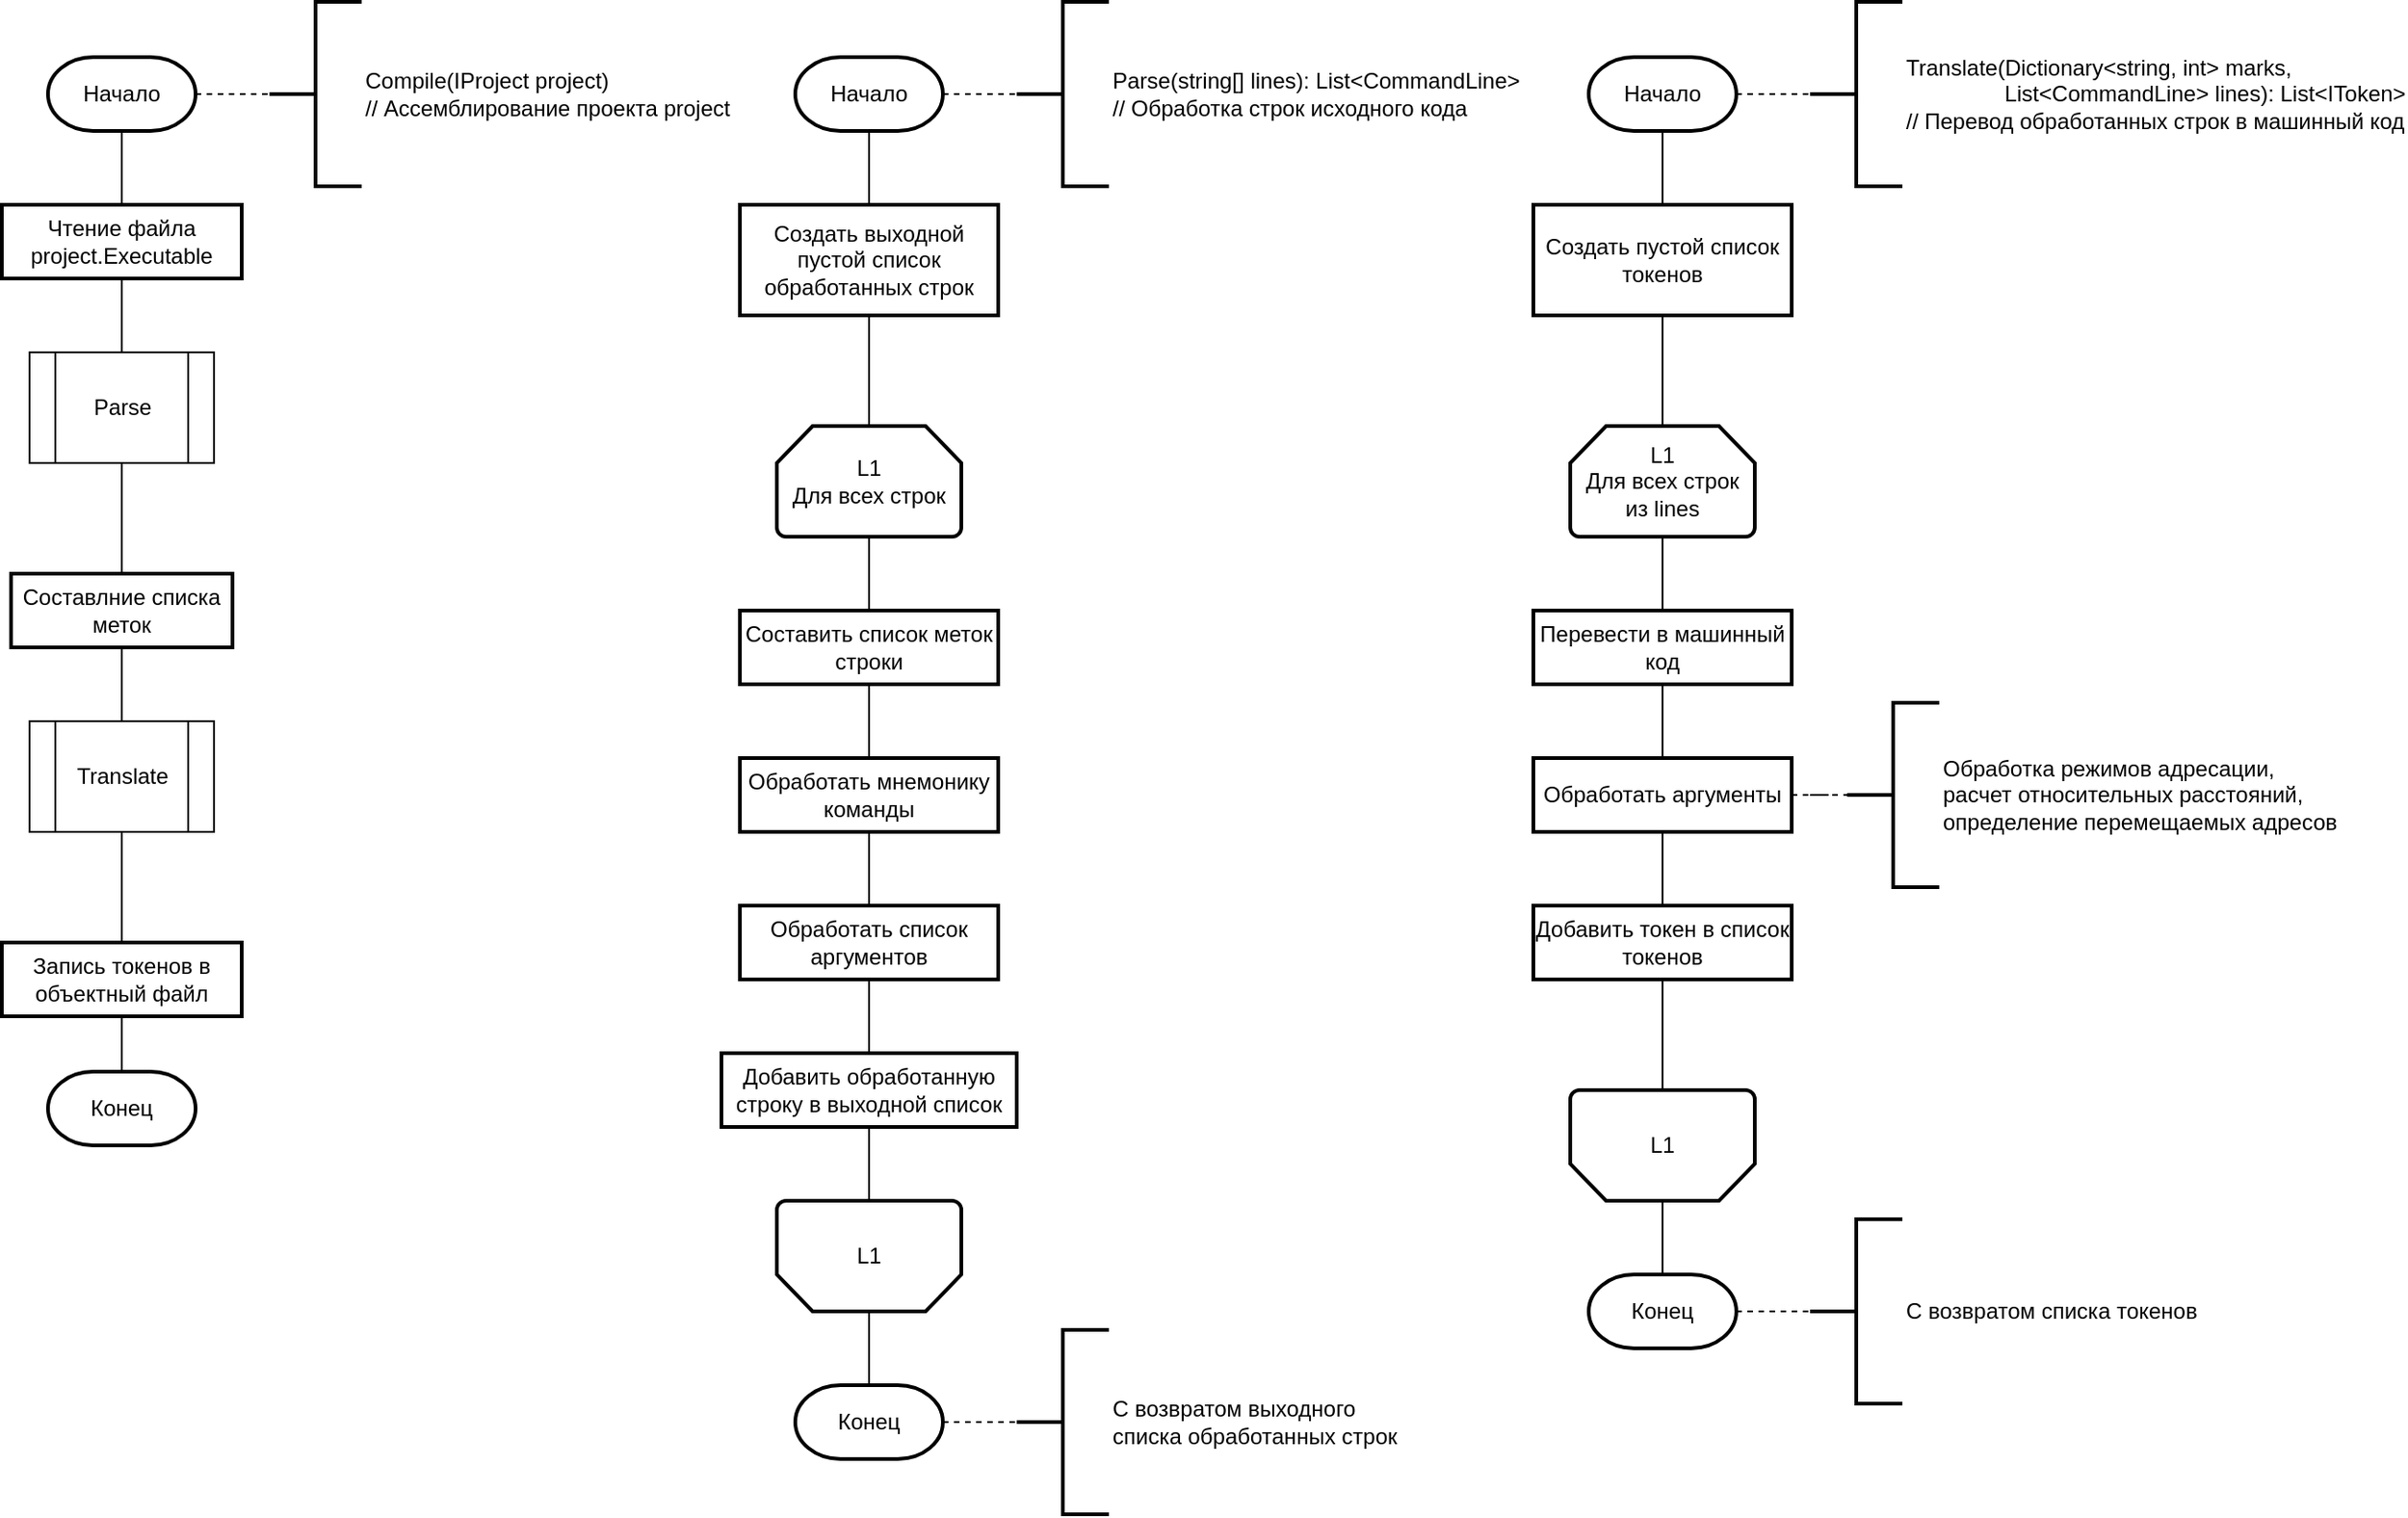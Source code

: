 <mxfile version="22.1.15" type="device" pages="3">
  <diagram name="Ассемблер" id="WIQSaoSAPxbMPO5Bp7MS">
    <mxGraphModel dx="1912" dy="1040" grid="1" gridSize="10" guides="1" tooltips="1" connect="1" arrows="1" fold="1" page="1" pageScale="1" pageWidth="1654" pageHeight="1169" math="0" shadow="0">
      <root>
        <mxCell id="0" />
        <mxCell id="1" parent="0" />
        <mxCell id="faSNSSs11KfztfcyEHNp-3" value="" style="edgeStyle=orthogonalEdgeStyle;rounded=0;orthogonalLoop=1;jettySize=auto;html=1;endArrow=none;endFill=0;dashed=1;" parent="1" source="faSNSSs11KfztfcyEHNp-1" target="faSNSSs11KfztfcyEHNp-2" edge="1">
          <mxGeometry relative="1" as="geometry" />
        </mxCell>
        <mxCell id="faSNSSs11KfztfcyEHNp-6" value="" style="edgeStyle=orthogonalEdgeStyle;rounded=0;orthogonalLoop=1;jettySize=auto;html=1;endArrow=none;endFill=0;" parent="1" source="faSNSSs11KfztfcyEHNp-1" target="faSNSSs11KfztfcyEHNp-4" edge="1">
          <mxGeometry relative="1" as="geometry" />
        </mxCell>
        <mxCell id="faSNSSs11KfztfcyEHNp-1" value="Начало" style="strokeWidth=2;html=1;shape=mxgraph.flowchart.terminator;whiteSpace=wrap;" parent="1" vertex="1">
          <mxGeometry x="45" y="40" width="80" height="40" as="geometry" />
        </mxCell>
        <mxCell id="faSNSSs11KfztfcyEHNp-2" value="Compile(IProject project)&lt;br&gt;// Ассемблирование проекта project" style="strokeWidth=2;html=1;shape=mxgraph.flowchart.annotation_2;align=left;labelPosition=right;pointerEvents=1;" parent="1" vertex="1">
          <mxGeometry x="165" y="10" width="50" height="100" as="geometry" />
        </mxCell>
        <mxCell id="faSNSSs11KfztfcyEHNp-13" style="edgeStyle=orthogonalEdgeStyle;rounded=0;orthogonalLoop=1;jettySize=auto;html=1;exitX=0.5;exitY=1;exitDx=0;exitDy=0;entryX=0.5;entryY=0;entryDx=0;entryDy=0;endArrow=none;endFill=0;" parent="1" source="faSNSSs11KfztfcyEHNp-4" target="faSNSSs11KfztfcyEHNp-10" edge="1">
          <mxGeometry relative="1" as="geometry" />
        </mxCell>
        <mxCell id="faSNSSs11KfztfcyEHNp-4" value="Чтение файла project.Executable" style="rounded=0;whiteSpace=wrap;html=1;absoluteArcSize=1;arcSize=14;strokeWidth=2;" parent="1" vertex="1">
          <mxGeometry x="20" y="120" width="130" height="40" as="geometry" />
        </mxCell>
        <mxCell id="faSNSSs11KfztfcyEHNp-15" value="" style="edgeStyle=orthogonalEdgeStyle;rounded=0;orthogonalLoop=1;jettySize=auto;html=1;endArrow=none;endFill=0;" parent="1" source="faSNSSs11KfztfcyEHNp-10" target="faSNSSs11KfztfcyEHNp-14" edge="1">
          <mxGeometry relative="1" as="geometry" />
        </mxCell>
        <mxCell id="faSNSSs11KfztfcyEHNp-10" value="" style="verticalLabelPosition=bottom;verticalAlign=top;html=1;shape=process;whiteSpace=wrap;rounded=0;size=0.14;arcSize=6;" parent="1" vertex="1">
          <mxGeometry x="35" y="200" width="100" height="60" as="geometry" />
        </mxCell>
        <mxCell id="faSNSSs11KfztfcyEHNp-11" value="Parse" style="text;html=1;align=center;verticalAlign=middle;resizable=0;points=[];autosize=1;strokeColor=none;fillColor=none;" parent="1" vertex="1">
          <mxGeometry x="60" y="215" width="50" height="30" as="geometry" />
        </mxCell>
        <mxCell id="faSNSSs11KfztfcyEHNp-19" style="edgeStyle=orthogonalEdgeStyle;rounded=0;orthogonalLoop=1;jettySize=auto;html=1;exitX=0.5;exitY=1;exitDx=0;exitDy=0;entryX=0.5;entryY=0;entryDx=0;entryDy=0;endArrow=none;endFill=0;" parent="1" source="faSNSSs11KfztfcyEHNp-14" target="faSNSSs11KfztfcyEHNp-16" edge="1">
          <mxGeometry relative="1" as="geometry" />
        </mxCell>
        <mxCell id="faSNSSs11KfztfcyEHNp-14" value="Составлние списка меток" style="rounded=0;whiteSpace=wrap;html=1;absoluteArcSize=1;arcSize=14;strokeWidth=2;" parent="1" vertex="1">
          <mxGeometry x="25" y="320" width="120" height="40" as="geometry" />
        </mxCell>
        <mxCell id="faSNSSs11KfztfcyEHNp-21" value="" style="edgeStyle=orthogonalEdgeStyle;rounded=0;orthogonalLoop=1;jettySize=auto;html=1;endArrow=none;endFill=0;" parent="1" source="faSNSSs11KfztfcyEHNp-16" target="faSNSSs11KfztfcyEHNp-20" edge="1">
          <mxGeometry relative="1" as="geometry" />
        </mxCell>
        <mxCell id="faSNSSs11KfztfcyEHNp-16" value="" style="verticalLabelPosition=bottom;verticalAlign=top;html=1;shape=process;whiteSpace=wrap;rounded=0;size=0.14;arcSize=6;" parent="1" vertex="1">
          <mxGeometry x="35" y="400" width="100" height="60" as="geometry" />
        </mxCell>
        <mxCell id="faSNSSs11KfztfcyEHNp-17" value="Translate" style="text;html=1;align=center;verticalAlign=middle;resizable=0;points=[];autosize=1;strokeColor=none;fillColor=none;" parent="1" vertex="1">
          <mxGeometry x="50" y="415" width="70" height="30" as="geometry" />
        </mxCell>
        <mxCell id="faSNSSs11KfztfcyEHNp-20" value="Запись токенов в объектный файл" style="rounded=0;whiteSpace=wrap;html=1;absoluteArcSize=1;arcSize=14;strokeWidth=2;" parent="1" vertex="1">
          <mxGeometry x="20" y="520" width="130" height="40" as="geometry" />
        </mxCell>
        <mxCell id="faSNSSs11KfztfcyEHNp-23" value="Конец" style="strokeWidth=2;html=1;shape=mxgraph.flowchart.terminator;whiteSpace=wrap;" parent="1" vertex="1">
          <mxGeometry x="45" y="590" width="80" height="40" as="geometry" />
        </mxCell>
        <mxCell id="faSNSSs11KfztfcyEHNp-24" style="edgeStyle=orthogonalEdgeStyle;rounded=0;orthogonalLoop=1;jettySize=auto;html=1;exitX=0.5;exitY=1;exitDx=0;exitDy=0;entryX=0.5;entryY=0;entryDx=0;entryDy=0;entryPerimeter=0;endArrow=none;endFill=0;" parent="1" source="faSNSSs11KfztfcyEHNp-20" target="faSNSSs11KfztfcyEHNp-23" edge="1">
          <mxGeometry relative="1" as="geometry" />
        </mxCell>
        <mxCell id="faSNSSs11KfztfcyEHNp-27" value="" style="edgeStyle=orthogonalEdgeStyle;rounded=0;orthogonalLoop=1;jettySize=auto;html=1;dashed=1;endArrow=none;endFill=0;" parent="1" source="faSNSSs11KfztfcyEHNp-25" target="faSNSSs11KfztfcyEHNp-26" edge="1">
          <mxGeometry relative="1" as="geometry" />
        </mxCell>
        <mxCell id="faSNSSs11KfztfcyEHNp-43" value="" style="edgeStyle=orthogonalEdgeStyle;rounded=0;orthogonalLoop=1;jettySize=auto;html=1;endArrow=none;endFill=0;" parent="1" source="faSNSSs11KfztfcyEHNp-25" target="faSNSSs11KfztfcyEHNp-42" edge="1">
          <mxGeometry relative="1" as="geometry" />
        </mxCell>
        <mxCell id="faSNSSs11KfztfcyEHNp-25" value="Начало" style="strokeWidth=2;html=1;shape=mxgraph.flowchart.terminator;whiteSpace=wrap;" parent="1" vertex="1">
          <mxGeometry x="450" y="40" width="80" height="40" as="geometry" />
        </mxCell>
        <mxCell id="faSNSSs11KfztfcyEHNp-26" value="Parse(string[] lines): List&amp;lt;CommandLine&amp;gt;&lt;br&gt;// Обработка строк исходного кода" style="strokeWidth=2;html=1;shape=mxgraph.flowchart.annotation_2;align=left;labelPosition=right;pointerEvents=1;" parent="1" vertex="1">
          <mxGeometry x="570" y="10" width="50" height="100" as="geometry" />
        </mxCell>
        <mxCell id="faSNSSs11KfztfcyEHNp-31" value="" style="edgeStyle=orthogonalEdgeStyle;rounded=0;orthogonalLoop=1;jettySize=auto;html=1;endArrow=none;endFill=0;" parent="1" source="faSNSSs11KfztfcyEHNp-28" target="faSNSSs11KfztfcyEHNp-30" edge="1">
          <mxGeometry relative="1" as="geometry" />
        </mxCell>
        <mxCell id="faSNSSs11KfztfcyEHNp-28" value="L1&lt;br&gt;Для всех строк" style="strokeWidth=2;html=1;shape=mxgraph.flowchart.loop_limit;whiteSpace=wrap;" parent="1" vertex="1">
          <mxGeometry x="440" y="240" width="100" height="60" as="geometry" />
        </mxCell>
        <mxCell id="faSNSSs11KfztfcyEHNp-35" value="" style="edgeStyle=orthogonalEdgeStyle;rounded=0;orthogonalLoop=1;jettySize=auto;html=1;endArrow=none;endFill=0;" parent="1" source="faSNSSs11KfztfcyEHNp-30" target="faSNSSs11KfztfcyEHNp-32" edge="1">
          <mxGeometry relative="1" as="geometry" />
        </mxCell>
        <mxCell id="faSNSSs11KfztfcyEHNp-30" value="Составить список меток строки" style="rounded=0;whiteSpace=wrap;html=1;absoluteArcSize=1;arcSize=14;strokeWidth=2;" parent="1" vertex="1">
          <mxGeometry x="420" y="340" width="140" height="40" as="geometry" />
        </mxCell>
        <mxCell id="faSNSSs11KfztfcyEHNp-36" value="" style="edgeStyle=orthogonalEdgeStyle;rounded=0;orthogonalLoop=1;jettySize=auto;html=1;endArrow=none;endFill=0;" parent="1" source="faSNSSs11KfztfcyEHNp-32" target="faSNSSs11KfztfcyEHNp-33" edge="1">
          <mxGeometry relative="1" as="geometry" />
        </mxCell>
        <mxCell id="faSNSSs11KfztfcyEHNp-32" value="Обработать мнемонику команды" style="rounded=0;whiteSpace=wrap;html=1;absoluteArcSize=1;arcSize=14;strokeWidth=2;" parent="1" vertex="1">
          <mxGeometry x="420" y="420" width="140" height="40" as="geometry" />
        </mxCell>
        <mxCell id="faSNSSs11KfztfcyEHNp-40" value="" style="edgeStyle=orthogonalEdgeStyle;rounded=0;orthogonalLoop=1;jettySize=auto;html=1;endArrow=none;endFill=0;" parent="1" source="faSNSSs11KfztfcyEHNp-33" target="faSNSSs11KfztfcyEHNp-39" edge="1">
          <mxGeometry relative="1" as="geometry" />
        </mxCell>
        <mxCell id="faSNSSs11KfztfcyEHNp-33" value="Обработать список аргументов" style="rounded=0;whiteSpace=wrap;html=1;absoluteArcSize=1;arcSize=14;strokeWidth=2;" parent="1" vertex="1">
          <mxGeometry x="420" y="500" width="140" height="40" as="geometry" />
        </mxCell>
        <mxCell id="faSNSSs11KfztfcyEHNp-46" value="" style="edgeStyle=orthogonalEdgeStyle;rounded=0;orthogonalLoop=1;jettySize=auto;html=1;endArrow=none;endFill=0;" parent="1" source="faSNSSs11KfztfcyEHNp-37" target="faSNSSs11KfztfcyEHNp-45" edge="1">
          <mxGeometry relative="1" as="geometry" />
        </mxCell>
        <mxCell id="faSNSSs11KfztfcyEHNp-37" value="L1" style="strokeWidth=2;html=1;shape=mxgraph.flowchart.loop_limit;whiteSpace=wrap;direction=west;" parent="1" vertex="1">
          <mxGeometry x="440" y="660" width="100" height="60" as="geometry" />
        </mxCell>
        <mxCell id="faSNSSs11KfztfcyEHNp-41" value="" style="edgeStyle=orthogonalEdgeStyle;rounded=0;orthogonalLoop=1;jettySize=auto;html=1;endArrow=none;endFill=0;" parent="1" source="faSNSSs11KfztfcyEHNp-39" target="faSNSSs11KfztfcyEHNp-37" edge="1">
          <mxGeometry relative="1" as="geometry" />
        </mxCell>
        <mxCell id="faSNSSs11KfztfcyEHNp-39" value="Добавить обработанную строку в выходной список" style="rounded=0;whiteSpace=wrap;html=1;absoluteArcSize=1;arcSize=14;strokeWidth=2;" parent="1" vertex="1">
          <mxGeometry x="410" y="580" width="160" height="40" as="geometry" />
        </mxCell>
        <mxCell id="faSNSSs11KfztfcyEHNp-44" value="" style="edgeStyle=orthogonalEdgeStyle;rounded=0;orthogonalLoop=1;jettySize=auto;html=1;endArrow=none;endFill=0;" parent="1" source="faSNSSs11KfztfcyEHNp-42" target="faSNSSs11KfztfcyEHNp-28" edge="1">
          <mxGeometry relative="1" as="geometry" />
        </mxCell>
        <mxCell id="faSNSSs11KfztfcyEHNp-42" value="Создать выходной пустой список обработанных строк" style="whiteSpace=wrap;html=1;absoluteArcSize=1;arcSize=14;strokeWidth=2;" parent="1" vertex="1">
          <mxGeometry x="420" y="120" width="140" height="60" as="geometry" />
        </mxCell>
        <mxCell id="faSNSSs11KfztfcyEHNp-48" value="" style="edgeStyle=orthogonalEdgeStyle;rounded=0;orthogonalLoop=1;jettySize=auto;html=1;dashed=1;endArrow=none;endFill=0;" parent="1" source="faSNSSs11KfztfcyEHNp-45" target="faSNSSs11KfztfcyEHNp-47" edge="1">
          <mxGeometry relative="1" as="geometry" />
        </mxCell>
        <mxCell id="faSNSSs11KfztfcyEHNp-45" value="Конец" style="strokeWidth=2;html=1;shape=mxgraph.flowchart.terminator;whiteSpace=wrap;" parent="1" vertex="1">
          <mxGeometry x="450" y="760" width="80" height="40" as="geometry" />
        </mxCell>
        <mxCell id="faSNSSs11KfztfcyEHNp-47" value="С возвратом выходного&lt;br&gt;списка обработанных строк" style="strokeWidth=2;html=1;shape=mxgraph.flowchart.annotation_2;align=left;labelPosition=right;pointerEvents=1;" parent="1" vertex="1">
          <mxGeometry x="570" y="730" width="50" height="100" as="geometry" />
        </mxCell>
        <mxCell id="faSNSSs11KfztfcyEHNp-70" value="" style="edgeStyle=orthogonalEdgeStyle;rounded=0;orthogonalLoop=1;jettySize=auto;html=1;dashed=1;endArrow=none;endFill=0;" parent="1" source="faSNSSs11KfztfcyEHNp-72" target="faSNSSs11KfztfcyEHNp-73" edge="1">
          <mxGeometry relative="1" as="geometry" />
        </mxCell>
        <mxCell id="faSNSSs11KfztfcyEHNp-71" value="" style="edgeStyle=orthogonalEdgeStyle;rounded=0;orthogonalLoop=1;jettySize=auto;html=1;endArrow=none;endFill=0;" parent="1" source="faSNSSs11KfztfcyEHNp-72" target="faSNSSs11KfztfcyEHNp-87" edge="1">
          <mxGeometry relative="1" as="geometry" />
        </mxCell>
        <mxCell id="faSNSSs11KfztfcyEHNp-72" value="Начало" style="strokeWidth=2;html=1;shape=mxgraph.flowchart.terminator;whiteSpace=wrap;" parent="1" vertex="1">
          <mxGeometry x="880" y="40" width="80" height="40" as="geometry" />
        </mxCell>
        <mxCell id="faSNSSs11KfztfcyEHNp-73" value="Translate(Dictionary&amp;lt;string, int&amp;gt; marks, &lt;br&gt;&amp;nbsp; &amp;nbsp; &amp;nbsp; &amp;nbsp; &amp;nbsp; &amp;nbsp; &amp;nbsp; &amp;nbsp; List&amp;lt;CommandLine&amp;gt; lines): List&amp;lt;IToken&amp;gt;&lt;br&gt;// Перевод обработанных строк в машинный код" style="strokeWidth=2;html=1;shape=mxgraph.flowchart.annotation_2;align=left;labelPosition=right;pointerEvents=1;" parent="1" vertex="1">
          <mxGeometry x="1000" y="10" width="50" height="100" as="geometry" />
        </mxCell>
        <mxCell id="faSNSSs11KfztfcyEHNp-74" value="" style="edgeStyle=orthogonalEdgeStyle;rounded=0;orthogonalLoop=1;jettySize=auto;html=1;endArrow=none;endFill=0;" parent="1" source="faSNSSs11KfztfcyEHNp-75" target="faSNSSs11KfztfcyEHNp-77" edge="1">
          <mxGeometry relative="1" as="geometry" />
        </mxCell>
        <mxCell id="faSNSSs11KfztfcyEHNp-75" value="L1&lt;br&gt;Для всех строк из lines" style="strokeWidth=2;html=1;shape=mxgraph.flowchart.loop_limit;whiteSpace=wrap;" parent="1" vertex="1">
          <mxGeometry x="870" y="240" width="100" height="60" as="geometry" />
        </mxCell>
        <mxCell id="faSNSSs11KfztfcyEHNp-76" value="" style="edgeStyle=orthogonalEdgeStyle;rounded=0;orthogonalLoop=1;jettySize=auto;html=1;endArrow=none;endFill=0;" parent="1" source="faSNSSs11KfztfcyEHNp-77" target="faSNSSs11KfztfcyEHNp-79" edge="1">
          <mxGeometry relative="1" as="geometry" />
        </mxCell>
        <mxCell id="faSNSSs11KfztfcyEHNp-77" value="Перевести в машинный код" style="rounded=0;whiteSpace=wrap;html=1;absoluteArcSize=1;arcSize=14;strokeWidth=2;" parent="1" vertex="1">
          <mxGeometry x="850" y="340" width="140" height="40" as="geometry" />
        </mxCell>
        <mxCell id="faSNSSs11KfztfcyEHNp-78" value="" style="edgeStyle=orthogonalEdgeStyle;rounded=0;orthogonalLoop=1;jettySize=auto;html=1;endArrow=none;endFill=0;" parent="1" source="faSNSSs11KfztfcyEHNp-79" target="faSNSSs11KfztfcyEHNp-81" edge="1">
          <mxGeometry relative="1" as="geometry" />
        </mxCell>
        <mxCell id="faSNSSs11KfztfcyEHNp-94" value="" style="edgeStyle=orthogonalEdgeStyle;rounded=0;orthogonalLoop=1;jettySize=auto;html=1;dashed=1;endArrow=none;endFill=0;" parent="1" source="faSNSSs11KfztfcyEHNp-79" target="faSNSSs11KfztfcyEHNp-92" edge="1">
          <mxGeometry relative="1" as="geometry" />
        </mxCell>
        <mxCell id="faSNSSs11KfztfcyEHNp-79" value="Обработать аргументы" style="rounded=0;whiteSpace=wrap;html=1;absoluteArcSize=1;arcSize=14;strokeWidth=2;" parent="1" vertex="1">
          <mxGeometry x="850" y="420" width="140" height="40" as="geometry" />
        </mxCell>
        <mxCell id="faSNSSs11KfztfcyEHNp-91" value="" style="edgeStyle=orthogonalEdgeStyle;rounded=0;orthogonalLoop=1;jettySize=auto;html=1;endArrow=none;endFill=0;" parent="1" source="faSNSSs11KfztfcyEHNp-81" target="faSNSSs11KfztfcyEHNp-83" edge="1">
          <mxGeometry relative="1" as="geometry" />
        </mxCell>
        <mxCell id="faSNSSs11KfztfcyEHNp-81" value="Добавить токен в список токенов" style="rounded=0;whiteSpace=wrap;html=1;absoluteArcSize=1;arcSize=14;strokeWidth=2;" parent="1" vertex="1">
          <mxGeometry x="850" y="500" width="140" height="40" as="geometry" />
        </mxCell>
        <mxCell id="faSNSSs11KfztfcyEHNp-82" value="" style="edgeStyle=orthogonalEdgeStyle;rounded=0;orthogonalLoop=1;jettySize=auto;html=1;endArrow=none;endFill=0;" parent="1" source="faSNSSs11KfztfcyEHNp-83" target="faSNSSs11KfztfcyEHNp-89" edge="1">
          <mxGeometry relative="1" as="geometry" />
        </mxCell>
        <mxCell id="faSNSSs11KfztfcyEHNp-83" value="L1" style="strokeWidth=2;html=1;shape=mxgraph.flowchart.loop_limit;whiteSpace=wrap;direction=west;" parent="1" vertex="1">
          <mxGeometry x="870" y="600" width="100" height="60" as="geometry" />
        </mxCell>
        <mxCell id="faSNSSs11KfztfcyEHNp-86" value="" style="edgeStyle=orthogonalEdgeStyle;rounded=0;orthogonalLoop=1;jettySize=auto;html=1;endArrow=none;endFill=0;" parent="1" source="faSNSSs11KfztfcyEHNp-87" target="faSNSSs11KfztfcyEHNp-75" edge="1">
          <mxGeometry relative="1" as="geometry" />
        </mxCell>
        <mxCell id="faSNSSs11KfztfcyEHNp-87" value="Создать пустой список токенов" style="rounded=0;whiteSpace=wrap;html=1;absoluteArcSize=1;arcSize=14;strokeWidth=2;" parent="1" vertex="1">
          <mxGeometry x="850" y="120" width="140" height="60" as="geometry" />
        </mxCell>
        <mxCell id="faSNSSs11KfztfcyEHNp-88" value="" style="edgeStyle=orthogonalEdgeStyle;rounded=0;orthogonalLoop=1;jettySize=auto;html=1;dashed=1;endArrow=none;endFill=0;" parent="1" source="faSNSSs11KfztfcyEHNp-89" target="faSNSSs11KfztfcyEHNp-90" edge="1">
          <mxGeometry relative="1" as="geometry" />
        </mxCell>
        <mxCell id="faSNSSs11KfztfcyEHNp-89" value="Конец" style="strokeWidth=2;html=1;shape=mxgraph.flowchart.terminator;whiteSpace=wrap;" parent="1" vertex="1">
          <mxGeometry x="880" y="700" width="80" height="40" as="geometry" />
        </mxCell>
        <mxCell id="faSNSSs11KfztfcyEHNp-90" value="С возвратом списка токенов" style="strokeWidth=2;html=1;shape=mxgraph.flowchart.annotation_2;align=left;labelPosition=right;pointerEvents=1;" parent="1" vertex="1">
          <mxGeometry x="1000" y="670" width="50" height="100" as="geometry" />
        </mxCell>
        <mxCell id="faSNSSs11KfztfcyEHNp-92" value="Обработка режимов адресации,&lt;br&gt;расчет относительных расстояний,&lt;br&gt;определение перемещаемых адресов" style="strokeWidth=2;html=1;shape=mxgraph.flowchart.annotation_2;align=left;labelPosition=right;pointerEvents=1;" parent="1" vertex="1">
          <mxGeometry x="1020" y="390" width="50" height="100" as="geometry" />
        </mxCell>
      </root>
    </mxGraphModel>
  </diagram>
  <diagram id="hIZcOw1GRHi0fkGIUil8" name="Исполнитель">
    <mxGraphModel dx="2049" dy="1114" grid="1" gridSize="10" guides="1" tooltips="1" connect="1" arrows="1" fold="1" page="1" pageScale="1" pageWidth="1654" pageHeight="1169" math="0" shadow="0">
      <root>
        <mxCell id="0" />
        <mxCell id="1" parent="0" />
        <mxCell id="OrJmTvtF-wZOquyOuhT--2" value="" style="edgeStyle=orthogonalEdgeStyle;rounded=0;orthogonalLoop=1;jettySize=auto;html=1;dashed=1;endArrow=none;endFill=0;" parent="1" source="8zVaT7-pFnuUfLqs6Wp7-1" target="OrJmTvtF-wZOquyOuhT--1" edge="1">
          <mxGeometry relative="1" as="geometry" />
        </mxCell>
        <mxCell id="8zVaT7-pFnuUfLqs6Wp7-1" value="Начало" style="strokeWidth=2;html=1;shape=mxgraph.flowchart.terminator;whiteSpace=wrap;" parent="1" vertex="1">
          <mxGeometry x="160" y="40" width="80" height="40" as="geometry" />
        </mxCell>
        <mxCell id="OrJmTvtF-wZOquyOuhT--1" value="ExecuteNextInstruction()&lt;br&gt;// Исполнение текущей команды" style="strokeWidth=2;html=1;shape=mxgraph.flowchart.annotation_2;align=left;labelPosition=right;pointerEvents=1;" parent="1" vertex="1">
          <mxGeometry x="280" y="10" width="50" height="100" as="geometry" />
        </mxCell>
        <mxCell id="OrJmTvtF-wZOquyOuhT--3" value="" style="edgeStyle=orthogonalEdgeStyle;rounded=0;orthogonalLoop=1;jettySize=auto;html=1;dashed=1;endArrow=none;endFill=0;" parent="1" source="OrJmTvtF-wZOquyOuhT--4" target="OrJmTvtF-wZOquyOuhT--5" edge="1">
          <mxGeometry relative="1" as="geometry" />
        </mxCell>
        <mxCell id="3vUKn8ImXbmC4AHVISeQ-6" value="" style="edgeStyle=orthogonalEdgeStyle;rounded=0;orthogonalLoop=1;jettySize=auto;html=1;endArrow=none;endFill=0;" parent="1" source="OrJmTvtF-wZOquyOuhT--4" target="3vUKn8ImXbmC4AHVISeQ-3" edge="1">
          <mxGeometry relative="1" as="geometry" />
        </mxCell>
        <mxCell id="OrJmTvtF-wZOquyOuhT--4" value="Начало" style="strokeWidth=2;html=1;shape=mxgraph.flowchart.terminator;whiteSpace=wrap;" parent="1" vertex="1">
          <mxGeometry x="1075" y="40" width="80" height="40" as="geometry" />
        </mxCell>
        <mxCell id="OrJmTvtF-wZOquyOuhT--5" value="LoadProgram(IProject project)&lt;br&gt;// Загрузка программы из объектного файла" style="strokeWidth=2;html=1;shape=mxgraph.flowchart.annotation_2;align=left;labelPosition=right;pointerEvents=1;" parent="1" vertex="1">
          <mxGeometry x="1195" y="10" width="50" height="100" as="geometry" />
        </mxCell>
        <mxCell id="3vUKn8ImXbmC4AHVISeQ-5" value="" style="edgeStyle=orthogonalEdgeStyle;rounded=0;orthogonalLoop=1;jettySize=auto;html=1;endArrow=none;endFill=0;" parent="1" source="3vUKn8ImXbmC4AHVISeQ-1" target="3vUKn8ImXbmC4AHVISeQ-2" edge="1">
          <mxGeometry relative="1" as="geometry" />
        </mxCell>
        <mxCell id="3vUKn8ImXbmC4AHVISeQ-1" value="Чтение файла project.BinaryFile" style="rounded=0;whiteSpace=wrap;html=1;absoluteArcSize=1;arcSize=14;strokeWidth=2;" parent="1" vertex="1">
          <mxGeometry x="1050" y="200" width="130" height="40" as="geometry" />
        </mxCell>
        <mxCell id="3vUKn8ImXbmC4AHVISeQ-32" value="" style="edgeStyle=orthogonalEdgeStyle;rounded=0;orthogonalLoop=1;jettySize=auto;html=1;endArrow=none;endFill=0;" parent="1" source="3vUKn8ImXbmC4AHVISeQ-2" target="3vUKn8ImXbmC4AHVISeQ-31" edge="1">
          <mxGeometry relative="1" as="geometry" />
        </mxCell>
        <mxCell id="3vUKn8ImXbmC4AHVISeQ-2" value="Загрузка файла в память симулятора" style="rounded=0;whiteSpace=wrap;html=1;absoluteArcSize=1;arcSize=14;strokeWidth=2;" parent="1" vertex="1">
          <mxGeometry x="1050" y="280" width="130" height="40" as="geometry" />
        </mxCell>
        <mxCell id="3vUKn8ImXbmC4AHVISeQ-4" value="" style="edgeStyle=orthogonalEdgeStyle;rounded=0;orthogonalLoop=1;jettySize=auto;html=1;endArrow=none;endFill=0;" parent="1" source="3vUKn8ImXbmC4AHVISeQ-3" target="3vUKn8ImXbmC4AHVISeQ-1" edge="1">
          <mxGeometry relative="1" as="geometry" />
        </mxCell>
        <mxCell id="3vUKn8ImXbmC4AHVISeQ-3" value="Инициализация регистров и памяти" style="rounded=0;whiteSpace=wrap;html=1;absoluteArcSize=1;arcSize=14;strokeWidth=2;" parent="1" vertex="1">
          <mxGeometry x="1050" y="120" width="130" height="40" as="geometry" />
        </mxCell>
        <mxCell id="lodN9RxB2k8lr38wkw4V-17" value="" style="edgeStyle=orthogonalEdgeStyle;rounded=0;orthogonalLoop=1;jettySize=auto;html=1;endArrow=none;endFill=0;" parent="1" source="3vUKn8ImXbmC4AHVISeQ-7" target="3vUKn8ImXbmC4AHVISeQ-9" edge="1">
          <mxGeometry relative="1" as="geometry" />
        </mxCell>
        <mxCell id="lodN9RxB2k8lr38wkw4V-18" value="Да" style="edgeLabel;html=1;align=center;verticalAlign=middle;resizable=0;points=[];" parent="lodN9RxB2k8lr38wkw4V-17" vertex="1" connectable="0">
          <mxGeometry x="-0.139" y="-2" relative="1" as="geometry">
            <mxPoint as="offset" />
          </mxGeometry>
        </mxCell>
        <mxCell id="lodN9RxB2k8lr38wkw4V-23" style="edgeStyle=orthogonalEdgeStyle;rounded=0;orthogonalLoop=1;jettySize=auto;html=1;exitX=1;exitY=0.5;exitDx=0;exitDy=0;exitPerimeter=0;endArrow=none;endFill=0;" parent="1" source="3vUKn8ImXbmC4AHVISeQ-7" edge="1">
          <mxGeometry relative="1" as="geometry">
            <mxPoint x="450" y="875" as="targetPoint" />
          </mxGeometry>
        </mxCell>
        <mxCell id="lodN9RxB2k8lr38wkw4V-24" value="Нет" style="edgeLabel;html=1;align=center;verticalAlign=middle;resizable=0;points=[];" parent="lodN9RxB2k8lr38wkw4V-23" vertex="1" connectable="0">
          <mxGeometry x="-0.724" y="2" relative="1" as="geometry">
            <mxPoint as="offset" />
          </mxGeometry>
        </mxCell>
        <mxCell id="3vUKn8ImXbmC4AHVISeQ-7" value="Нужна трассировка?" style="strokeWidth=2;html=1;shape=mxgraph.flowchart.decision;whiteSpace=wrap;" parent="1" vertex="1">
          <mxGeometry x="145" y="825" width="110" height="100" as="geometry" />
        </mxCell>
        <mxCell id="lodN9RxB2k8lr38wkw4V-21" style="edgeStyle=orthogonalEdgeStyle;rounded=0;orthogonalLoop=1;jettySize=auto;html=1;exitX=1;exitY=0.5;exitDx=0;exitDy=0;endArrow=none;endFill=0;" parent="1" source="3vUKn8ImXbmC4AHVISeQ-9" edge="1">
          <mxGeometry relative="1" as="geometry">
            <mxPoint x="450" y="995" as="targetPoint" />
          </mxGeometry>
        </mxCell>
        <mxCell id="3vUKn8ImXbmC4AHVISeQ-9" value="Переход к ловушке трассировки" style="rounded=0;whiteSpace=wrap;html=1;absoluteArcSize=1;arcSize=14;strokeWidth=2;" parent="1" vertex="1">
          <mxGeometry x="135" y="975" width="130" height="40" as="geometry" />
        </mxCell>
        <mxCell id="3vUKn8ImXbmC4AHVISeQ-15" style="edgeStyle=orthogonalEdgeStyle;rounded=0;orthogonalLoop=1;jettySize=auto;html=1;entryX=0.5;entryY=0;entryDx=0;entryDy=0;endArrow=none;endFill=0;" parent="1" source="3vUKn8ImXbmC4AHVISeQ-13" target="3vUKn8ImXbmC4AHVISeQ-14" edge="1">
          <mxGeometry relative="1" as="geometry" />
        </mxCell>
        <mxCell id="3vUKn8ImXbmC4AHVISeQ-24" value="Да" style="edgeLabel;html=1;align=center;verticalAlign=middle;resizable=0;points=[];" parent="3vUKn8ImXbmC4AHVISeQ-15" vertex="1" connectable="0">
          <mxGeometry x="-0.581" y="3" relative="1" as="geometry">
            <mxPoint as="offset" />
          </mxGeometry>
        </mxCell>
        <mxCell id="3vUKn8ImXbmC4AHVISeQ-13" value="Есть&lt;br&gt;прерывание?" style="strokeWidth=2;html=1;shape=mxgraph.flowchart.decision;whiteSpace=wrap;" parent="1" vertex="1">
          <mxGeometry x="145" y="120" width="110" height="100" as="geometry" />
        </mxCell>
        <mxCell id="3vUKn8ImXbmC4AHVISeQ-14" value="Переход по вектору прерывания" style="rounded=0;whiteSpace=wrap;html=1;absoluteArcSize=1;arcSize=14;strokeWidth=2;" parent="1" vertex="1">
          <mxGeometry x="385" y="220" width="130" height="40" as="geometry" />
        </mxCell>
        <mxCell id="3vUKn8ImXbmC4AHVISeQ-28" value="" style="edgeStyle=orthogonalEdgeStyle;rounded=0;orthogonalLoop=1;jettySize=auto;html=1;endArrow=none;endFill=0;" parent="1" source="3vUKn8ImXbmC4AHVISeQ-20" target="3vUKn8ImXbmC4AHVISeQ-25" edge="1">
          <mxGeometry relative="1" as="geometry" />
        </mxCell>
        <mxCell id="3vUKn8ImXbmC4AHVISeQ-37" value="Нет" style="edgeLabel;html=1;align=center;verticalAlign=middle;resizable=0;points=[];" parent="3vUKn8ImXbmC4AHVISeQ-28" vertex="1" connectable="0">
          <mxGeometry x="-0.261" y="-2" relative="1" as="geometry">
            <mxPoint as="offset" />
          </mxGeometry>
        </mxCell>
        <mxCell id="lodN9RxB2k8lr38wkw4V-14" style="edgeStyle=orthogonalEdgeStyle;rounded=0;orthogonalLoop=1;jettySize=auto;html=1;exitX=1;exitY=0.5;exitDx=0;exitDy=0;exitPerimeter=0;endArrow=none;endFill=0;" parent="1" source="3vUKn8ImXbmC4AHVISeQ-20" edge="1">
          <mxGeometry relative="1" as="geometry">
            <mxPoint x="450" y="330" as="targetPoint" />
            <Array as="points">
              <mxPoint x="400" y="330" />
              <mxPoint x="400" y="330" />
            </Array>
          </mxGeometry>
        </mxCell>
        <mxCell id="lodN9RxB2k8lr38wkw4V-15" value="Да" style="edgeLabel;html=1;align=center;verticalAlign=middle;resizable=0;points=[];" parent="lodN9RxB2k8lr38wkw4V-14" vertex="1" connectable="0">
          <mxGeometry x="-0.708" relative="1" as="geometry">
            <mxPoint as="offset" />
          </mxGeometry>
        </mxCell>
        <mxCell id="3vUKn8ImXbmC4AHVISeQ-20" value="В режиме ожидания?" style="strokeWidth=2;html=1;shape=mxgraph.flowchart.decision;whiteSpace=wrap;" parent="1" vertex="1">
          <mxGeometry x="145" y="280" width="110" height="100" as="geometry" />
        </mxCell>
        <mxCell id="3vUKn8ImXbmC4AHVISeQ-21" style="edgeStyle=orthogonalEdgeStyle;rounded=0;orthogonalLoop=1;jettySize=auto;html=1;entryX=0.5;entryY=0;entryDx=0;entryDy=0;entryPerimeter=0;endArrow=none;endFill=0;" parent="1" source="3vUKn8ImXbmC4AHVISeQ-13" target="3vUKn8ImXbmC4AHVISeQ-20" edge="1">
          <mxGeometry relative="1" as="geometry" />
        </mxCell>
        <mxCell id="3vUKn8ImXbmC4AHVISeQ-23" value="Нет" style="edgeLabel;html=1;align=center;verticalAlign=middle;resizable=0;points=[];" parent="3vUKn8ImXbmC4AHVISeQ-21" vertex="1" connectable="0">
          <mxGeometry x="-0.415" y="-1" relative="1" as="geometry">
            <mxPoint as="offset" />
          </mxGeometry>
        </mxCell>
        <mxCell id="3vUKn8ImXbmC4AHVISeQ-29" value="" style="edgeStyle=orthogonalEdgeStyle;rounded=0;orthogonalLoop=1;jettySize=auto;html=1;endArrow=none;endFill=0;" parent="1" source="3vUKn8ImXbmC4AHVISeQ-25" target="3vUKn8ImXbmC4AHVISeQ-26" edge="1">
          <mxGeometry relative="1" as="geometry" />
        </mxCell>
        <mxCell id="3vUKn8ImXbmC4AHVISeQ-25" value="Считать текущую команду" style="rounded=0;whiteSpace=wrap;html=1;absoluteArcSize=1;arcSize=14;strokeWidth=2;" parent="1" vertex="1">
          <mxGeometry x="135" y="420" width="130" height="40" as="geometry" />
        </mxCell>
        <mxCell id="3vUKn8ImXbmC4AHVISeQ-30" value="" style="edgeStyle=orthogonalEdgeStyle;rounded=0;orthogonalLoop=1;jettySize=auto;html=1;endArrow=none;endFill=0;" parent="1" source="3vUKn8ImXbmC4AHVISeQ-26" target="3vUKn8ImXbmC4AHVISeQ-27" edge="1">
          <mxGeometry relative="1" as="geometry" />
        </mxCell>
        <mxCell id="3vUKn8ImXbmC4AHVISeQ-26" value="Декодировать&lt;br&gt;команду" style="rounded=0;whiteSpace=wrap;html=1;absoluteArcSize=1;arcSize=14;strokeWidth=2;" parent="1" vertex="1">
          <mxGeometry x="135" y="500" width="130" height="40" as="geometry" />
        </mxCell>
        <mxCell id="3vUKn8ImXbmC4AHVISeQ-27" value="Исполнить команду" style="rounded=0;whiteSpace=wrap;html=1;absoluteArcSize=1;arcSize=14;strokeWidth=2;" parent="1" vertex="1">
          <mxGeometry x="135" y="580" width="130" height="40" as="geometry" />
        </mxCell>
        <mxCell id="3vUKn8ImXbmC4AHVISeQ-31" value="Конец" style="strokeWidth=2;html=1;shape=mxgraph.flowchart.terminator;whiteSpace=wrap;" parent="1" vertex="1">
          <mxGeometry x="1075" y="360" width="80" height="40" as="geometry" />
        </mxCell>
        <mxCell id="ArHQ0nf112-JOqNJsFam-3" style="edgeStyle=orthogonalEdgeStyle;rounded=0;orthogonalLoop=1;jettySize=auto;html=1;exitX=0.5;exitY=1;exitDx=0;exitDy=0;exitPerimeter=0;entryX=0.5;entryY=0;entryDx=0;entryDy=0;entryPerimeter=0;endArrow=none;endFill=0;" parent="1" source="8zVaT7-pFnuUfLqs6Wp7-1" target="3vUKn8ImXbmC4AHVISeQ-13" edge="1">
          <mxGeometry relative="1" as="geometry" />
        </mxCell>
        <mxCell id="ArHQ0nf112-JOqNJsFam-4" value="Конец" style="strokeWidth=2;html=1;shape=mxgraph.flowchart.terminator;whiteSpace=wrap;" parent="1" vertex="1">
          <mxGeometry x="410" y="1045" width="80" height="40" as="geometry" />
        </mxCell>
        <mxCell id="lodN9RxB2k8lr38wkw4V-8" style="edgeStyle=orthogonalEdgeStyle;rounded=0;orthogonalLoop=1;jettySize=auto;html=1;exitX=1;exitY=0.5;exitDx=0;exitDy=0;exitPerimeter=0;entryX=0.5;entryY=0;entryDx=0;entryDy=0;endArrow=none;endFill=0;" parent="1" source="lodN9RxB2k8lr38wkw4V-1" target="lodN9RxB2k8lr38wkw4V-6" edge="1">
          <mxGeometry relative="1" as="geometry" />
        </mxCell>
        <mxCell id="lodN9RxB2k8lr38wkw4V-9" value="Да" style="edgeLabel;html=1;align=center;verticalAlign=middle;resizable=0;points=[];" parent="lodN9RxB2k8lr38wkw4V-8" vertex="1" connectable="0">
          <mxGeometry x="-0.798" y="-1" relative="1" as="geometry">
            <mxPoint x="22" y="-1" as="offset" />
          </mxGeometry>
        </mxCell>
        <mxCell id="lodN9RxB2k8lr38wkw4V-1" value="Произошла аппаратная ошибка?" style="strokeWidth=2;html=1;shape=mxgraph.flowchart.decision;whiteSpace=wrap;" parent="1" vertex="1">
          <mxGeometry x="145" y="665" width="110" height="100" as="geometry" />
        </mxCell>
        <mxCell id="lodN9RxB2k8lr38wkw4V-4" style="edgeStyle=orthogonalEdgeStyle;rounded=0;orthogonalLoop=1;jettySize=auto;html=1;exitX=0.5;exitY=1;exitDx=0;exitDy=0;entryX=0.5;entryY=0;entryDx=0;entryDy=0;entryPerimeter=0;endArrow=none;endFill=0;" parent="1" source="3vUKn8ImXbmC4AHVISeQ-27" target="lodN9RxB2k8lr38wkw4V-1" edge="1">
          <mxGeometry relative="1" as="geometry" />
        </mxCell>
        <mxCell id="lodN9RxB2k8lr38wkw4V-5" style="edgeStyle=orthogonalEdgeStyle;rounded=0;orthogonalLoop=1;jettySize=auto;html=1;exitX=0.5;exitY=1;exitDx=0;exitDy=0;exitPerimeter=0;entryX=0.5;entryY=0;entryDx=0;entryDy=0;entryPerimeter=0;endArrow=none;endFill=0;" parent="1" source="lodN9RxB2k8lr38wkw4V-1" target="3vUKn8ImXbmC4AHVISeQ-7" edge="1">
          <mxGeometry relative="1" as="geometry" />
        </mxCell>
        <mxCell id="lodN9RxB2k8lr38wkw4V-10" value="Нет" style="edgeLabel;html=1;align=center;verticalAlign=middle;resizable=0;points=[];" parent="lodN9RxB2k8lr38wkw4V-5" vertex="1" connectable="0">
          <mxGeometry x="-0.197" y="-1" relative="1" as="geometry">
            <mxPoint as="offset" />
          </mxGeometry>
        </mxCell>
        <mxCell id="lodN9RxB2k8lr38wkw4V-22" style="edgeStyle=orthogonalEdgeStyle;rounded=0;orthogonalLoop=1;jettySize=auto;html=1;exitX=1;exitY=0.5;exitDx=0;exitDy=0;endArrow=none;endFill=0;" parent="1" source="lodN9RxB2k8lr38wkw4V-6" edge="1">
          <mxGeometry relative="1" as="geometry">
            <mxPoint x="450" y="785" as="targetPoint" />
          </mxGeometry>
        </mxCell>
        <mxCell id="lodN9RxB2k8lr38wkw4V-6" value="Переход к аппаратной ловушке" style="rounded=0;whiteSpace=wrap;html=1;absoluteArcSize=1;arcSize=14;strokeWidth=2;" parent="1" vertex="1">
          <mxGeometry x="265" y="765" width="130" height="40" as="geometry" />
        </mxCell>
        <mxCell id="lodN9RxB2k8lr38wkw4V-19" style="edgeStyle=orthogonalEdgeStyle;rounded=0;orthogonalLoop=1;jettySize=auto;html=1;entryX=0.5;entryY=0;entryDx=0;entryDy=0;entryPerimeter=0;endArrow=none;endFill=0;" parent="1" source="3vUKn8ImXbmC4AHVISeQ-14" target="ArHQ0nf112-JOqNJsFam-4" edge="1">
          <mxGeometry relative="1" as="geometry" />
        </mxCell>
        <mxCell id="pxMXVVj8sjK4dtqk4Y4e-3" style="edgeStyle=orthogonalEdgeStyle;rounded=0;orthogonalLoop=1;jettySize=auto;html=1;exitX=0.5;exitY=1;exitDx=0;exitDy=0;exitPerimeter=0;entryX=0.5;entryY=0;entryDx=0;entryDy=0;endArrow=none;endFill=0;" parent="1" source="qwmgkryMSJpFas_KALIv-1" target="pxMXVVj8sjK4dtqk4Y4e-1" edge="1">
          <mxGeometry relative="1" as="geometry" />
        </mxCell>
        <mxCell id="qwmgkryMSJpFas_KALIv-1" value="Начало" style="strokeWidth=2;html=1;shape=mxgraph.flowchart.terminator;whiteSpace=wrap;" parent="1" vertex="1">
          <mxGeometry x="670" y="40" width="80" height="40" as="geometry" />
        </mxCell>
        <mxCell id="qwmgkryMSJpFas_KALIv-2" value="Execute(CancellationToken)&lt;br&gt;// Исполнение автоматически" style="strokeWidth=2;html=1;shape=mxgraph.flowchart.annotation_2;align=left;labelPosition=right;pointerEvents=1;" parent="1" vertex="1">
          <mxGeometry x="790" y="10" width="50" height="100" as="geometry" />
        </mxCell>
        <mxCell id="qwmgkryMSJpFas_KALIv-3" style="edgeStyle=orthogonalEdgeStyle;rounded=0;orthogonalLoop=1;jettySize=auto;html=1;entryX=0;entryY=0.5;entryDx=0;entryDy=0;entryPerimeter=0;endArrow=none;endFill=0;dashed=1;" parent="1" source="qwmgkryMSJpFas_KALIv-1" target="qwmgkryMSJpFas_KALIv-2" edge="1">
          <mxGeometry relative="1" as="geometry" />
        </mxCell>
        <mxCell id="pxMXVVj8sjK4dtqk4Y4e-1" value="" style="verticalLabelPosition=bottom;verticalAlign=top;html=1;shape=process;whiteSpace=wrap;rounded=0;size=0.14;arcSize=6;" parent="1" vertex="1">
          <mxGeometry x="610" y="180" width="200" height="60" as="geometry" />
        </mxCell>
        <mxCell id="pxMXVVj8sjK4dtqk4Y4e-2" value="ExecuteNextInstruction" style="text;html=1;align=center;verticalAlign=middle;resizable=0;points=[];autosize=1;strokeColor=none;fillColor=none;" parent="1" vertex="1">
          <mxGeometry x="635" y="195" width="150" height="30" as="geometry" />
        </mxCell>
        <mxCell id="pxMXVVj8sjK4dtqk4Y4e-4" value="Есть точка останова?" style="strokeWidth=2;html=1;shape=mxgraph.flowchart.decision;whiteSpace=wrap;" parent="1" vertex="1">
          <mxGeometry x="655" y="290" width="110" height="100" as="geometry" />
        </mxCell>
        <mxCell id="pxMXVVj8sjK4dtqk4Y4e-19" style="edgeStyle=orthogonalEdgeStyle;rounded=0;orthogonalLoop=1;jettySize=auto;html=1;exitX=0;exitY=0.5;exitDx=0;exitDy=0;exitPerimeter=0;endArrow=none;endFill=0;" parent="1" source="pxMXVVj8sjK4dtqk4Y4e-5" edge="1">
          <mxGeometry relative="1" as="geometry">
            <mxPoint x="600" y="512.238" as="targetPoint" />
          </mxGeometry>
        </mxCell>
        <mxCell id="pxMXVVj8sjK4dtqk4Y4e-22" value="Да" style="edgeLabel;html=1;align=center;verticalAlign=middle;resizable=0;points=[];" parent="pxMXVVj8sjK4dtqk4Y4e-19" vertex="1" connectable="0">
          <mxGeometry x="0.329" y="2" relative="1" as="geometry">
            <mxPoint x="4" y="-2" as="offset" />
          </mxGeometry>
        </mxCell>
        <mxCell id="pxMXVVj8sjK4dtqk4Y4e-5" value="Достигнут конец программы?" style="strokeWidth=2;html=1;shape=mxgraph.flowchart.decision;whiteSpace=wrap;" parent="1" vertex="1">
          <mxGeometry x="647.5" y="452.5" width="125" height="120" as="geometry" />
        </mxCell>
        <mxCell id="pxMXVVj8sjK4dtqk4Y4e-6" style="edgeStyle=orthogonalEdgeStyle;rounded=0;orthogonalLoop=1;jettySize=auto;html=1;entryX=0.5;entryY=0;entryDx=0;entryDy=0;entryPerimeter=0;endArrow=none;endFill=0;" parent="1" source="pxMXVVj8sjK4dtqk4Y4e-4" target="pxMXVVj8sjK4dtqk4Y4e-5" edge="1">
          <mxGeometry relative="1" as="geometry" />
        </mxCell>
        <mxCell id="pxMXVVj8sjK4dtqk4Y4e-7" value="Нет" style="edgeLabel;html=1;align=center;verticalAlign=middle;resizable=0;points=[];" parent="pxMXVVj8sjK4dtqk4Y4e-6" vertex="1" connectable="0">
          <mxGeometry x="-0.248" y="2" relative="1" as="geometry">
            <mxPoint x="-2" y="5" as="offset" />
          </mxGeometry>
        </mxCell>
        <mxCell id="pxMXVVj8sjK4dtqk4Y4e-14" style="edgeStyle=orthogonalEdgeStyle;rounded=0;orthogonalLoop=1;jettySize=auto;html=1;exitX=1;exitY=0.5;exitDx=0;exitDy=0;exitPerimeter=0;endArrow=classic;endFill=1;" parent="1" source="pxMXVVj8sjK4dtqk4Y4e-10" edge="1">
          <mxGeometry relative="1" as="geometry">
            <mxPoint x="710" y="140" as="targetPoint" />
            <Array as="points">
              <mxPoint x="840" y="700" />
              <mxPoint x="840" y="140" />
              <mxPoint x="710" y="140" />
            </Array>
          </mxGeometry>
        </mxCell>
        <mxCell id="pxMXVVj8sjK4dtqk4Y4e-15" value="Нет" style="edgeLabel;html=1;align=center;verticalAlign=middle;resizable=0;points=[];" parent="pxMXVVj8sjK4dtqk4Y4e-14" vertex="1" connectable="0">
          <mxGeometry x="-0.927" relative="1" as="geometry">
            <mxPoint as="offset" />
          </mxGeometry>
        </mxCell>
        <mxCell id="pxMXVVj8sjK4dtqk4Y4e-20" style="edgeStyle=orthogonalEdgeStyle;rounded=0;orthogonalLoop=1;jettySize=auto;html=1;exitX=0.5;exitY=1;exitDx=0;exitDy=0;exitPerimeter=0;endArrow=none;endFill=0;" parent="1" source="pxMXVVj8sjK4dtqk4Y4e-10" edge="1">
          <mxGeometry relative="1" as="geometry">
            <mxPoint x="600" y="800" as="targetPoint" />
            <Array as="points">
              <mxPoint x="710" y="800" />
            </Array>
          </mxGeometry>
        </mxCell>
        <mxCell id="pxMXVVj8sjK4dtqk4Y4e-23" value="Да" style="edgeLabel;html=1;align=center;verticalAlign=middle;resizable=0;points=[];" parent="pxMXVVj8sjK4dtqk4Y4e-20" vertex="1" connectable="0">
          <mxGeometry x="-0.713" y="2" relative="1" as="geometry">
            <mxPoint x="-2" y="3" as="offset" />
          </mxGeometry>
        </mxCell>
        <mxCell id="pxMXVVj8sjK4dtqk4Y4e-10" value="Есть запрос остановки?" style="strokeWidth=2;html=1;shape=mxgraph.flowchart.decision;whiteSpace=wrap;" parent="1" vertex="1">
          <mxGeometry x="647.5" y="640" width="125" height="120" as="geometry" />
        </mxCell>
        <mxCell id="pxMXVVj8sjK4dtqk4Y4e-11" style="edgeStyle=orthogonalEdgeStyle;rounded=0;orthogonalLoop=1;jettySize=auto;html=1;exitX=0.5;exitY=1;exitDx=0;exitDy=0;exitPerimeter=0;entryX=0.5;entryY=0;entryDx=0;entryDy=0;entryPerimeter=0;endArrow=none;endFill=0;" parent="1" source="pxMXVVj8sjK4dtqk4Y4e-5" target="pxMXVVj8sjK4dtqk4Y4e-10" edge="1">
          <mxGeometry relative="1" as="geometry" />
        </mxCell>
        <mxCell id="pxMXVVj8sjK4dtqk4Y4e-12" value="Нет" style="edgeLabel;html=1;align=center;verticalAlign=middle;resizable=0;points=[];" parent="pxMXVVj8sjK4dtqk4Y4e-11" vertex="1" connectable="0">
          <mxGeometry x="-0.29" y="1" relative="1" as="geometry">
            <mxPoint as="offset" />
          </mxGeometry>
        </mxCell>
        <mxCell id="pxMXVVj8sjK4dtqk4Y4e-16" style="edgeStyle=orthogonalEdgeStyle;rounded=0;orthogonalLoop=1;jettySize=auto;html=1;entryX=0.5;entryY=0;entryDx=0;entryDy=0;entryPerimeter=0;endArrow=none;endFill=0;" parent="1" source="pxMXVVj8sjK4dtqk4Y4e-1" target="pxMXVVj8sjK4dtqk4Y4e-4" edge="1">
          <mxGeometry relative="1" as="geometry" />
        </mxCell>
        <mxCell id="pxMXVVj8sjK4dtqk4Y4e-17" value="Конец" style="strokeWidth=2;html=1;shape=mxgraph.flowchart.terminator;whiteSpace=wrap;" parent="1" vertex="1">
          <mxGeometry x="560" y="840" width="80" height="40" as="geometry" />
        </mxCell>
        <mxCell id="pxMXVVj8sjK4dtqk4Y4e-18" style="edgeStyle=orthogonalEdgeStyle;rounded=0;orthogonalLoop=1;jettySize=auto;html=1;exitX=0;exitY=0.5;exitDx=0;exitDy=0;exitPerimeter=0;entryX=0.5;entryY=0;entryDx=0;entryDy=0;entryPerimeter=0;endArrow=none;endFill=0;" parent="1" source="pxMXVVj8sjK4dtqk4Y4e-4" target="pxMXVVj8sjK4dtqk4Y4e-17" edge="1">
          <mxGeometry relative="1" as="geometry" />
        </mxCell>
        <mxCell id="pxMXVVj8sjK4dtqk4Y4e-21" value="Да" style="edgeLabel;html=1;align=center;verticalAlign=middle;resizable=0;points=[];" parent="pxMXVVj8sjK4dtqk4Y4e-18" vertex="1" connectable="0">
          <mxGeometry x="-0.874" y="4" relative="1" as="geometry">
            <mxPoint y="-4" as="offset" />
          </mxGeometry>
        </mxCell>
      </root>
    </mxGraphModel>
  </diagram>
  <diagram id="mYJEBqrEN1krAGGupz14" name="Графический интерфейс">
    <mxGraphModel dx="1434" dy="780" grid="1" gridSize="10" guides="1" tooltips="1" connect="1" arrows="1" fold="1" page="1" pageScale="1" pageWidth="1654" pageHeight="1169" math="0" shadow="0">
      <root>
        <mxCell id="0" />
        <mxCell id="1" parent="0" />
        <mxCell id="EqUtZmFR7MWZxEmbC5cN-1" value="" style="edgeStyle=orthogonalEdgeStyle;rounded=0;orthogonalLoop=1;jettySize=auto;html=1;dashed=1;endArrow=none;endFill=0;" parent="1" source="EqUtZmFR7MWZxEmbC5cN-2" target="EqUtZmFR7MWZxEmbC5cN-3" edge="1">
          <mxGeometry relative="1" as="geometry" />
        </mxCell>
        <mxCell id="EqUtZmFR7MWZxEmbC5cN-18" value="" style="edgeStyle=orthogonalEdgeStyle;rounded=0;orthogonalLoop=1;jettySize=auto;html=1;entryX=0.505;entryY=0.208;entryDx=0;entryDy=0;entryPerimeter=0;endArrow=none;endFill=0;" parent="1" source="EqUtZmFR7MWZxEmbC5cN-2" target="EqUtZmFR7MWZxEmbC5cN-17" edge="1">
          <mxGeometry relative="1" as="geometry" />
        </mxCell>
        <mxCell id="EqUtZmFR7MWZxEmbC5cN-2" value="Начало" style="strokeWidth=2;html=1;shape=mxgraph.flowchart.terminator;whiteSpace=wrap;" parent="1" vertex="1">
          <mxGeometry x="40" y="40" width="80" height="40" as="geometry" />
        </mxCell>
        <mxCell id="EqUtZmFR7MWZxEmbC5cN-3" value="CreateProject()&lt;br&gt;// Создание проекта" style="strokeWidth=2;html=1;shape=mxgraph.flowchart.annotation_2;align=left;labelPosition=right;pointerEvents=1;" parent="1" vertex="1">
          <mxGeometry x="160" y="10" width="50" height="100" as="geometry" />
        </mxCell>
        <mxCell id="EqUtZmFR7MWZxEmbC5cN-4" value="" style="edgeStyle=orthogonalEdgeStyle;rounded=0;orthogonalLoop=1;jettySize=auto;html=1;dashed=1;endArrow=none;endFill=0;" parent="1" source="EqUtZmFR7MWZxEmbC5cN-5" target="EqUtZmFR7MWZxEmbC5cN-6" edge="1">
          <mxGeometry relative="1" as="geometry" />
        </mxCell>
        <mxCell id="EqUtZmFR7MWZxEmbC5cN-36" value="" style="edgeStyle=orthogonalEdgeStyle;rounded=0;orthogonalLoop=1;jettySize=auto;html=1;entryX=0.497;entryY=0.148;entryDx=0;entryDy=0;entryPerimeter=0;endArrow=none;endFill=0;" parent="1" source="EqUtZmFR7MWZxEmbC5cN-5" target="EqUtZmFR7MWZxEmbC5cN-28" edge="1">
          <mxGeometry relative="1" as="geometry" />
        </mxCell>
        <mxCell id="EqUtZmFR7MWZxEmbC5cN-5" value="Начало" style="strokeWidth=2;html=1;shape=mxgraph.flowchart.terminator;whiteSpace=wrap;" parent="1" vertex="1">
          <mxGeometry x="360" y="40" width="80" height="40" as="geometry" />
        </mxCell>
        <mxCell id="EqUtZmFR7MWZxEmbC5cN-6" value="OpenProject()&lt;br&gt;// Открытие проекта" style="strokeWidth=2;html=1;shape=mxgraph.flowchart.annotation_2;align=left;labelPosition=right;pointerEvents=1;" parent="1" vertex="1">
          <mxGeometry x="480" y="10" width="50" height="100" as="geometry" />
        </mxCell>
        <mxCell id="EqUtZmFR7MWZxEmbC5cN-7" value="" style="edgeStyle=orthogonalEdgeStyle;rounded=0;orthogonalLoop=1;jettySize=auto;html=1;dashed=1;endArrow=none;endFill=0;" parent="1" source="EqUtZmFR7MWZxEmbC5cN-8" target="EqUtZmFR7MWZxEmbC5cN-9" edge="1">
          <mxGeometry relative="1" as="geometry" />
        </mxCell>
        <mxCell id="EqUtZmFR7MWZxEmbC5cN-46" style="edgeStyle=orthogonalEdgeStyle;rounded=0;orthogonalLoop=1;jettySize=auto;html=1;entryX=0.494;entryY=0.195;entryDx=0;entryDy=0;entryPerimeter=0;endArrow=none;endFill=0;" parent="1" source="EqUtZmFR7MWZxEmbC5cN-8" target="EqUtZmFR7MWZxEmbC5cN-38" edge="1">
          <mxGeometry relative="1" as="geometry" />
        </mxCell>
        <mxCell id="EqUtZmFR7MWZxEmbC5cN-8" value="Начало" style="strokeWidth=2;html=1;shape=mxgraph.flowchart.terminator;whiteSpace=wrap;" parent="1" vertex="1">
          <mxGeometry x="680" y="40" width="80" height="40" as="geometry" />
        </mxCell>
        <mxCell id="EqUtZmFR7MWZxEmbC5cN-9" value="CreateFile()&lt;br&gt;// Создание файла" style="strokeWidth=2;html=1;shape=mxgraph.flowchart.annotation_2;align=left;labelPosition=right;pointerEvents=1;" parent="1" vertex="1">
          <mxGeometry x="800" y="10" width="50" height="100" as="geometry" />
        </mxCell>
        <mxCell id="EqUtZmFR7MWZxEmbC5cN-10" value="" style="edgeStyle=orthogonalEdgeStyle;rounded=0;orthogonalLoop=1;jettySize=auto;html=1;dashed=1;endArrow=none;endFill=0;" parent="1" source="EqUtZmFR7MWZxEmbC5cN-11" target="EqUtZmFR7MWZxEmbC5cN-12" edge="1">
          <mxGeometry relative="1" as="geometry" />
        </mxCell>
        <mxCell id="EqUtZmFR7MWZxEmbC5cN-55" value="" style="edgeStyle=orthogonalEdgeStyle;rounded=0;orthogonalLoop=1;jettySize=auto;html=1;entryX=0.498;entryY=0.191;entryDx=0;entryDy=0;entryPerimeter=0;endArrow=none;endFill=0;" parent="1" source="EqUtZmFR7MWZxEmbC5cN-11" target="EqUtZmFR7MWZxEmbC5cN-49" edge="1">
          <mxGeometry relative="1" as="geometry" />
        </mxCell>
        <mxCell id="EqUtZmFR7MWZxEmbC5cN-11" value="Начало" style="strokeWidth=2;html=1;shape=mxgraph.flowchart.terminator;whiteSpace=wrap;" parent="1" vertex="1">
          <mxGeometry x="420" y="522" width="80" height="40" as="geometry" />
        </mxCell>
        <mxCell id="EqUtZmFR7MWZxEmbC5cN-12" value="OpenFile()&lt;br&gt;// Открытие файла" style="strokeWidth=2;html=1;shape=mxgraph.flowchart.annotation_2;align=left;labelPosition=right;pointerEvents=1;" parent="1" vertex="1">
          <mxGeometry x="540" y="492" width="50" height="100" as="geometry" />
        </mxCell>
        <mxCell id="EqUtZmFR7MWZxEmbC5cN-20" style="edgeStyle=orthogonalEdgeStyle;rounded=0;orthogonalLoop=1;jettySize=auto;html=1;entryX=0.5;entryY=0;entryDx=0;entryDy=0;endArrow=none;endFill=0;" parent="1" source="EqUtZmFR7MWZxEmbC5cN-17" target="EqUtZmFR7MWZxEmbC5cN-19" edge="1">
          <mxGeometry relative="1" as="geometry" />
        </mxCell>
        <mxCell id="EqUtZmFR7MWZxEmbC5cN-17" value="Имя проекта" style="html=1;strokeWidth=2;shape=manualInput;whiteSpace=wrap;rounded=0;size=26;arcSize=11;" parent="1" vertex="1">
          <mxGeometry x="30" y="110" width="100" height="70" as="geometry" />
        </mxCell>
        <mxCell id="EqUtZmFR7MWZxEmbC5cN-22" value="" style="edgeStyle=orthogonalEdgeStyle;rounded=0;orthogonalLoop=1;jettySize=auto;html=1;endArrow=none;endFill=0;" parent="1" source="EqUtZmFR7MWZxEmbC5cN-19" target="EqUtZmFR7MWZxEmbC5cN-21" edge="1">
          <mxGeometry relative="1" as="geometry" />
        </mxCell>
        <mxCell id="EqUtZmFR7MWZxEmbC5cN-19" value="Создать файл проекта" style="rounded=0;whiteSpace=wrap;html=1;absoluteArcSize=1;arcSize=14;strokeWidth=2;" parent="1" vertex="1">
          <mxGeometry x="30" y="210" width="100" height="40" as="geometry" />
        </mxCell>
        <mxCell id="EqUtZmFR7MWZxEmbC5cN-24" value="" style="edgeStyle=orthogonalEdgeStyle;rounded=0;orthogonalLoop=1;jettySize=auto;html=1;endArrow=none;endFill=0;" parent="1" source="EqUtZmFR7MWZxEmbC5cN-21" target="EqUtZmFR7MWZxEmbC5cN-23" edge="1">
          <mxGeometry relative="1" as="geometry" />
        </mxCell>
        <mxCell id="EqUtZmFR7MWZxEmbC5cN-21" value="Создать пустой файл исходного кода" style="rounded=0;whiteSpace=wrap;html=1;absoluteArcSize=1;arcSize=14;strokeWidth=2;" parent="1" vertex="1">
          <mxGeometry x="15" y="270" width="130" height="40" as="geometry" />
        </mxCell>
        <mxCell id="EqUtZmFR7MWZxEmbC5cN-26" value="" style="edgeStyle=orthogonalEdgeStyle;rounded=0;orthogonalLoop=1;jettySize=auto;html=1;endArrow=none;endFill=0;" parent="1" source="EqUtZmFR7MWZxEmbC5cN-23" target="EqUtZmFR7MWZxEmbC5cN-25" edge="1">
          <mxGeometry relative="1" as="geometry" />
        </mxCell>
        <mxCell id="EqUtZmFR7MWZxEmbC5cN-23" value="Вывести открытые файлы на экран" style="strokeWidth=2;html=1;shape=mxgraph.flowchart.display;whiteSpace=wrap;" parent="1" vertex="1">
          <mxGeometry x="20" y="330" width="120" height="80" as="geometry" />
        </mxCell>
        <mxCell id="EqUtZmFR7MWZxEmbC5cN-25" value="Конец" style="strokeWidth=2;html=1;shape=mxgraph.flowchart.terminator;whiteSpace=wrap;" parent="1" vertex="1">
          <mxGeometry x="40" y="430" width="80" height="40" as="geometry" />
        </mxCell>
        <mxCell id="EqUtZmFR7MWZxEmbC5cN-27" style="edgeStyle=orthogonalEdgeStyle;rounded=0;orthogonalLoop=1;jettySize=auto;html=1;entryX=0.5;entryY=0;entryDx=0;entryDy=0;endArrow=none;endFill=0;" parent="1" source="EqUtZmFR7MWZxEmbC5cN-28" target="EqUtZmFR7MWZxEmbC5cN-30" edge="1">
          <mxGeometry relative="1" as="geometry" />
        </mxCell>
        <mxCell id="EqUtZmFR7MWZxEmbC5cN-28" value="Путь к файлу проекта" style="html=1;strokeWidth=2;shape=manualInput;whiteSpace=wrap;rounded=0;size=26;arcSize=11;" parent="1" vertex="1">
          <mxGeometry x="350" y="100" width="100" height="80" as="geometry" />
        </mxCell>
        <mxCell id="EqUtZmFR7MWZxEmbC5cN-29" value="" style="edgeStyle=orthogonalEdgeStyle;rounded=0;orthogonalLoop=1;jettySize=auto;html=1;endArrow=none;endFill=0;" parent="1" source="EqUtZmFR7MWZxEmbC5cN-30" target="EqUtZmFR7MWZxEmbC5cN-32" edge="1">
          <mxGeometry relative="1" as="geometry" />
        </mxCell>
        <mxCell id="EqUtZmFR7MWZxEmbC5cN-30" value="Открыть файл проекта" style="rounded=0;whiteSpace=wrap;html=1;absoluteArcSize=1;arcSize=14;strokeWidth=2;" parent="1" vertex="1">
          <mxGeometry x="350" y="210" width="100" height="40" as="geometry" />
        </mxCell>
        <mxCell id="EqUtZmFR7MWZxEmbC5cN-31" value="" style="edgeStyle=orthogonalEdgeStyle;rounded=0;orthogonalLoop=1;jettySize=auto;html=1;endArrow=none;endFill=0;" parent="1" source="EqUtZmFR7MWZxEmbC5cN-32" target="EqUtZmFR7MWZxEmbC5cN-34" edge="1">
          <mxGeometry relative="1" as="geometry" />
        </mxCell>
        <mxCell id="EqUtZmFR7MWZxEmbC5cN-32" value="Открыть исполняемый файл" style="rounded=0;whiteSpace=wrap;html=1;absoluteArcSize=1;arcSize=14;strokeWidth=2;" parent="1" vertex="1">
          <mxGeometry x="335" y="270" width="130" height="40" as="geometry" />
        </mxCell>
        <mxCell id="EqUtZmFR7MWZxEmbC5cN-33" value="" style="edgeStyle=orthogonalEdgeStyle;rounded=0;orthogonalLoop=1;jettySize=auto;html=1;endArrow=none;endFill=0;" parent="1" source="EqUtZmFR7MWZxEmbC5cN-34" target="EqUtZmFR7MWZxEmbC5cN-35" edge="1">
          <mxGeometry relative="1" as="geometry" />
        </mxCell>
        <mxCell id="EqUtZmFR7MWZxEmbC5cN-34" value="Вывести открытые файлы на экран" style="strokeWidth=2;html=1;shape=mxgraph.flowchart.display;whiteSpace=wrap;" parent="1" vertex="1">
          <mxGeometry x="340" y="330" width="120" height="80" as="geometry" />
        </mxCell>
        <mxCell id="EqUtZmFR7MWZxEmbC5cN-35" value="Конец" style="strokeWidth=2;html=1;shape=mxgraph.flowchart.terminator;whiteSpace=wrap;" parent="1" vertex="1">
          <mxGeometry x="360" y="430" width="80" height="40" as="geometry" />
        </mxCell>
        <mxCell id="EqUtZmFR7MWZxEmbC5cN-37" style="edgeStyle=orthogonalEdgeStyle;rounded=0;orthogonalLoop=1;jettySize=auto;html=1;entryX=0.5;entryY=0;entryDx=0;entryDy=0;endArrow=none;endFill=0;" parent="1" source="EqUtZmFR7MWZxEmbC5cN-38" target="EqUtZmFR7MWZxEmbC5cN-40" edge="1">
          <mxGeometry relative="1" as="geometry" />
        </mxCell>
        <mxCell id="EqUtZmFR7MWZxEmbC5cN-38" value="Имя файла" style="html=1;strokeWidth=2;shape=manualInput;whiteSpace=wrap;rounded=0;size=26;arcSize=11;" parent="1" vertex="1">
          <mxGeometry x="670" y="110" width="100" height="70" as="geometry" />
        </mxCell>
        <mxCell id="EqUtZmFR7MWZxEmbC5cN-47" value="" style="edgeStyle=orthogonalEdgeStyle;rounded=0;orthogonalLoop=1;jettySize=auto;html=1;endArrow=none;endFill=0;" parent="1" source="EqUtZmFR7MWZxEmbC5cN-40" target="EqUtZmFR7MWZxEmbC5cN-44" edge="1">
          <mxGeometry relative="1" as="geometry" />
        </mxCell>
        <mxCell id="EqUtZmFR7MWZxEmbC5cN-40" value="Создать файл" style="rounded=0;whiteSpace=wrap;html=1;absoluteArcSize=1;arcSize=14;strokeWidth=2;" parent="1" vertex="1">
          <mxGeometry x="670" y="210" width="100" height="40" as="geometry" />
        </mxCell>
        <mxCell id="EqUtZmFR7MWZxEmbC5cN-43" value="" style="edgeStyle=orthogonalEdgeStyle;rounded=0;orthogonalLoop=1;jettySize=auto;html=1;endArrow=none;endFill=0;" parent="1" source="EqUtZmFR7MWZxEmbC5cN-44" target="EqUtZmFR7MWZxEmbC5cN-45" edge="1">
          <mxGeometry relative="1" as="geometry" />
        </mxCell>
        <mxCell id="EqUtZmFR7MWZxEmbC5cN-44" value="Вывести файл на экран" style="strokeWidth=2;html=1;shape=mxgraph.flowchart.display;whiteSpace=wrap;" parent="1" vertex="1">
          <mxGeometry x="660" y="275" width="120" height="80" as="geometry" />
        </mxCell>
        <mxCell id="EqUtZmFR7MWZxEmbC5cN-45" value="Конец" style="strokeWidth=2;html=1;shape=mxgraph.flowchart.terminator;whiteSpace=wrap;" parent="1" vertex="1">
          <mxGeometry x="680" y="377.5" width="80" height="40" as="geometry" />
        </mxCell>
        <mxCell id="EqUtZmFR7MWZxEmbC5cN-48" style="edgeStyle=orthogonalEdgeStyle;rounded=0;orthogonalLoop=1;jettySize=auto;html=1;entryX=0.5;entryY=0;entryDx=0;entryDy=0;endArrow=none;endFill=0;" parent="1" source="EqUtZmFR7MWZxEmbC5cN-49" target="EqUtZmFR7MWZxEmbC5cN-51" edge="1">
          <mxGeometry relative="1" as="geometry" />
        </mxCell>
        <mxCell id="EqUtZmFR7MWZxEmbC5cN-49" value="Путь к файлу" style="html=1;strokeWidth=2;shape=manualInput;whiteSpace=wrap;rounded=0;size=26;arcSize=11;" parent="1" vertex="1">
          <mxGeometry x="410" y="597" width="100" height="60" as="geometry" />
        </mxCell>
        <mxCell id="EqUtZmFR7MWZxEmbC5cN-50" value="" style="edgeStyle=orthogonalEdgeStyle;rounded=0;orthogonalLoop=1;jettySize=auto;html=1;endArrow=none;endFill=0;" parent="1" source="EqUtZmFR7MWZxEmbC5cN-51" target="EqUtZmFR7MWZxEmbC5cN-53" edge="1">
          <mxGeometry relative="1" as="geometry" />
        </mxCell>
        <mxCell id="EqUtZmFR7MWZxEmbC5cN-51" value="Открыть файл" style="rounded=0;whiteSpace=wrap;html=1;absoluteArcSize=1;arcSize=14;strokeWidth=2;" parent="1" vertex="1">
          <mxGeometry x="410" y="687" width="100" height="40" as="geometry" />
        </mxCell>
        <mxCell id="EqUtZmFR7MWZxEmbC5cN-52" value="" style="edgeStyle=orthogonalEdgeStyle;rounded=0;orthogonalLoop=1;jettySize=auto;html=1;endArrow=none;endFill=0;" parent="1" source="EqUtZmFR7MWZxEmbC5cN-53" target="EqUtZmFR7MWZxEmbC5cN-54" edge="1">
          <mxGeometry relative="1" as="geometry" />
        </mxCell>
        <mxCell id="EqUtZmFR7MWZxEmbC5cN-53" value="Вывести файл на экран" style="strokeWidth=2;html=1;shape=mxgraph.flowchart.display;whiteSpace=wrap;" parent="1" vertex="1">
          <mxGeometry x="400" y="752" width="120" height="80" as="geometry" />
        </mxCell>
        <mxCell id="EqUtZmFR7MWZxEmbC5cN-54" value="Конец" style="strokeWidth=2;html=1;shape=mxgraph.flowchart.terminator;whiteSpace=wrap;" parent="1" vertex="1">
          <mxGeometry x="420" y="854.5" width="80" height="40" as="geometry" />
        </mxCell>
        <mxCell id="EqUtZmFR7MWZxEmbC5cN-69" value="" style="edgeStyle=orthogonalEdgeStyle;rounded=0;orthogonalLoop=1;jettySize=auto;html=1;dashed=1;endArrow=none;endFill=0;" parent="1" source="EqUtZmFR7MWZxEmbC5cN-70" target="EqUtZmFR7MWZxEmbC5cN-71" edge="1">
          <mxGeometry relative="1" as="geometry" />
        </mxCell>
        <mxCell id="EqUtZmFR7MWZxEmbC5cN-70" value="Начало" style="strokeWidth=2;html=1;shape=mxgraph.flowchart.terminator;whiteSpace=wrap;" parent="1" vertex="1">
          <mxGeometry x="40" y="522" width="80" height="40" as="geometry" />
        </mxCell>
        <mxCell id="EqUtZmFR7MWZxEmbC5cN-71" value="AddDevice()&lt;br&gt;// Добавить внешнее устройство" style="strokeWidth=2;html=1;shape=mxgraph.flowchart.annotation_2;align=left;labelPosition=right;pointerEvents=1;" parent="1" vertex="1">
          <mxGeometry x="160" y="492" width="50" height="100" as="geometry" />
        </mxCell>
        <mxCell id="EqUtZmFR7MWZxEmbC5cN-75" value="" style="edgeStyle=orthogonalEdgeStyle;rounded=0;orthogonalLoop=1;jettySize=auto;html=1;endArrow=none;endFill=0;" parent="1" source="EqUtZmFR7MWZxEmbC5cN-72" edge="1">
          <mxGeometry relative="1" as="geometry">
            <mxPoint x="80" y="682" as="targetPoint" />
          </mxGeometry>
        </mxCell>
        <mxCell id="EqUtZmFR7MWZxEmbC5cN-72" value="Путь к файлу" style="html=1;strokeWidth=2;shape=manualInput;whiteSpace=wrap;rounded=0;size=26;arcSize=11;" parent="1" vertex="1">
          <mxGeometry x="30" y="582" width="100" height="60" as="geometry" />
        </mxCell>
        <mxCell id="EqUtZmFR7MWZxEmbC5cN-74" style="edgeStyle=orthogonalEdgeStyle;rounded=0;orthogonalLoop=1;jettySize=auto;html=1;entryX=0.499;entryY=0.184;entryDx=0;entryDy=0;entryPerimeter=0;endArrow=none;endFill=0;" parent="1" source="EqUtZmFR7MWZxEmbC5cN-70" target="EqUtZmFR7MWZxEmbC5cN-72" edge="1">
          <mxGeometry relative="1" as="geometry" />
        </mxCell>
        <mxCell id="EqUtZmFR7MWZxEmbC5cN-78" value="" style="edgeStyle=orthogonalEdgeStyle;rounded=0;orthogonalLoop=1;jettySize=auto;html=1;endArrow=none;endFill=0;" parent="1" source="EqUtZmFR7MWZxEmbC5cN-76" target="EqUtZmFR7MWZxEmbC5cN-77" edge="1">
          <mxGeometry relative="1" as="geometry" />
        </mxCell>
        <mxCell id="EqUtZmFR7MWZxEmbC5cN-76" value="Добавить путь к&amp;nbsp; устройству в файл проекта" style="rounded=0;whiteSpace=wrap;html=1;absoluteArcSize=1;arcSize=14;strokeWidth=2;" parent="1" vertex="1">
          <mxGeometry x="30" y="672" width="100" height="60" as="geometry" />
        </mxCell>
        <mxCell id="EqUtZmFR7MWZxEmbC5cN-77" value="Конец" style="strokeWidth=2;html=1;shape=mxgraph.flowchart.terminator;whiteSpace=wrap;" parent="1" vertex="1">
          <mxGeometry x="40" y="762" width="80" height="40" as="geometry" />
        </mxCell>
        <mxCell id="EqUtZmFR7MWZxEmbC5cN-79" value="" style="edgeStyle=orthogonalEdgeStyle;rounded=0;orthogonalLoop=1;jettySize=auto;html=1;dashed=1;endArrow=none;endFill=0;" parent="1" source="EqUtZmFR7MWZxEmbC5cN-80" target="EqUtZmFR7MWZxEmbC5cN-81" edge="1">
          <mxGeometry relative="1" as="geometry" />
        </mxCell>
        <mxCell id="EqUtZmFR7MWZxEmbC5cN-94" style="edgeStyle=orthogonalEdgeStyle;rounded=0;orthogonalLoop=1;jettySize=auto;html=1;entryX=0.5;entryY=0;entryDx=0;entryDy=0;endArrow=none;endFill=0;" parent="1" source="EqUtZmFR7MWZxEmbC5cN-80" target="EqUtZmFR7MWZxEmbC5cN-88" edge="1">
          <mxGeometry relative="1" as="geometry" />
        </mxCell>
        <mxCell id="EqUtZmFR7MWZxEmbC5cN-80" value="Начало" style="strokeWidth=2;html=1;shape=mxgraph.flowchart.terminator;whiteSpace=wrap;" parent="1" vertex="1">
          <mxGeometry x="720" y="520" width="80" height="40" as="geometry" />
        </mxCell>
        <mxCell id="EqUtZmFR7MWZxEmbC5cN-81" value="Build()&lt;br&gt;// Собрать проект" style="strokeWidth=2;html=1;shape=mxgraph.flowchart.annotation_2;align=left;labelPosition=right;pointerEvents=1;" parent="1" vertex="1">
          <mxGeometry x="840" y="490" width="50" height="100" as="geometry" />
        </mxCell>
        <mxCell id="EqUtZmFR7MWZxEmbC5cN-88" value="" style="verticalLabelPosition=bottom;verticalAlign=top;html=1;shape=process;whiteSpace=wrap;rounded=0;size=0.14;arcSize=6;" parent="1" vertex="1">
          <mxGeometry x="710" y="590" width="100" height="60" as="geometry" />
        </mxCell>
        <mxCell id="EqUtZmFR7MWZxEmbC5cN-89" value="Compile" style="text;html=1;align=center;verticalAlign=middle;resizable=0;points=[];autosize=1;strokeColor=none;fillColor=none;" parent="1" vertex="1">
          <mxGeometry x="725" y="605" width="70" height="30" as="geometry" />
        </mxCell>
        <mxCell id="EqUtZmFR7MWZxEmbC5cN-92" value="Конец" style="strokeWidth=2;html=1;shape=mxgraph.flowchart.terminator;whiteSpace=wrap;" parent="1" vertex="1">
          <mxGeometry x="720" y="680" width="80" height="40" as="geometry" />
        </mxCell>
        <mxCell id="EqUtZmFR7MWZxEmbC5cN-95" style="edgeStyle=orthogonalEdgeStyle;rounded=0;orthogonalLoop=1;jettySize=auto;html=1;exitX=0.5;exitY=1;exitDx=0;exitDy=0;entryX=0.5;entryY=0;entryDx=0;entryDy=0;entryPerimeter=0;endArrow=none;endFill=0;" parent="1" source="EqUtZmFR7MWZxEmbC5cN-88" target="EqUtZmFR7MWZxEmbC5cN-92" edge="1">
          <mxGeometry relative="1" as="geometry" />
        </mxCell>
        <mxCell id="EqUtZmFR7MWZxEmbC5cN-96" value="" style="edgeStyle=orthogonalEdgeStyle;rounded=0;orthogonalLoop=1;jettySize=auto;html=1;dashed=1;endArrow=none;endFill=0;" parent="1" source="EqUtZmFR7MWZxEmbC5cN-97" target="EqUtZmFR7MWZxEmbC5cN-98" edge="1">
          <mxGeometry relative="1" as="geometry" />
        </mxCell>
        <mxCell id="rKTrlgMsagQfU7w2uS3v-10" value="" style="edgeStyle=orthogonalEdgeStyle;rounded=0;orthogonalLoop=1;jettySize=auto;html=1;endArrow=none;endFill=0;" parent="1" source="EqUtZmFR7MWZxEmbC5cN-97" target="rKTrlgMsagQfU7w2uS3v-9" edge="1">
          <mxGeometry relative="1" as="geometry" />
        </mxCell>
        <mxCell id="EqUtZmFR7MWZxEmbC5cN-97" value="Начало" style="strokeWidth=2;html=1;shape=mxgraph.flowchart.terminator;whiteSpace=wrap;" parent="1" vertex="1">
          <mxGeometry x="1050" y="40" width="80" height="40" as="geometry" />
        </mxCell>
        <mxCell id="EqUtZmFR7MWZxEmbC5cN-98" value="Execute()&lt;br&gt;// Исполнить программу" style="strokeWidth=2;html=1;shape=mxgraph.flowchart.annotation_2;align=left;labelPosition=right;pointerEvents=1;" parent="1" vertex="1">
          <mxGeometry x="1170" y="10" width="50" height="100" as="geometry" />
        </mxCell>
        <mxCell id="rKTrlgMsagQfU7w2uS3v-6" value="" style="edgeStyle=orthogonalEdgeStyle;rounded=0;orthogonalLoop=1;jettySize=auto;html=1;endArrow=none;endFill=0;entryX=0.5;entryY=0;entryDx=0;entryDy=0;" parent="1" source="EqUtZmFR7MWZxEmbC5cN-103" target="A0jlaO66Zt0wsTVoGwEj-6" edge="1">
          <mxGeometry relative="1" as="geometry">
            <mxPoint x="1085" y="520" as="targetPoint" />
          </mxGeometry>
        </mxCell>
        <mxCell id="EqUtZmFR7MWZxEmbC5cN-103" value="Запрос начала исполнения" style="html=1;strokeWidth=2;shape=manualInput;whiteSpace=wrap;rounded=0;size=26;arcSize=11;" parent="1" vertex="1">
          <mxGeometry x="1035" y="395" width="100" height="90" as="geometry" />
        </mxCell>
        <mxCell id="rKTrlgMsagQfU7w2uS3v-19" style="edgeStyle=orthogonalEdgeStyle;rounded=0;orthogonalLoop=1;jettySize=auto;html=1;exitX=0.5;exitY=1;exitDx=0;exitDy=0;endArrow=none;endFill=0;" parent="1" source="A0jlaO66Zt0wsTVoGwEj-1" edge="1">
          <mxGeometry relative="1" as="geometry">
            <mxPoint x="1090.263" y="335" as="targetPoint" />
          </mxGeometry>
        </mxCell>
        <mxCell id="A0jlaO66Zt0wsTVoGwEj-1" value="" style="verticalLabelPosition=bottom;verticalAlign=top;html=1;shape=process;whiteSpace=wrap;rounded=0;size=0.14;arcSize=6;" parent="1" vertex="1">
          <mxGeometry x="1030" y="225" width="120" height="60" as="geometry" />
        </mxCell>
        <mxCell id="A0jlaO66Zt0wsTVoGwEj-2" value="LoadProgram" style="text;html=1;align=center;verticalAlign=middle;resizable=0;points=[];autosize=1;strokeColor=none;fillColor=none;" parent="1" vertex="1">
          <mxGeometry x="1040" y="240" width="100" height="30" as="geometry" />
        </mxCell>
        <mxCell id="aF5ziLRFt6rkZJGuRVGW-4" style="edgeStyle=orthogonalEdgeStyle;rounded=0;orthogonalLoop=1;jettySize=auto;html=1;exitX=0.5;exitY=1;exitDx=0;exitDy=0;endArrow=none;endFill=0;" parent="1" source="A0jlaO66Zt0wsTVoGwEj-6" edge="1">
          <mxGeometry relative="1" as="geometry">
            <mxPoint x="1170" y="620" as="targetPoint" />
            <Array as="points">
              <mxPoint x="1085" y="620" />
              <mxPoint x="1170" y="620" />
            </Array>
          </mxGeometry>
        </mxCell>
        <mxCell id="A0jlaO66Zt0wsTVoGwEj-6" value="" style="verticalLabelPosition=bottom;verticalAlign=top;html=1;shape=process;whiteSpace=wrap;rounded=0;size=0.14;arcSize=6;" parent="1" vertex="1">
          <mxGeometry x="1010" y="520" width="150" height="60" as="geometry" />
        </mxCell>
        <mxCell id="rKTrlgMsagQfU7w2uS3v-1" value="Execute" style="text;html=1;align=center;verticalAlign=middle;resizable=0;points=[];autosize=1;strokeColor=none;fillColor=none;" parent="1" vertex="1">
          <mxGeometry x="1050" y="535" width="70" height="30" as="geometry" />
        </mxCell>
        <mxCell id="rKTrlgMsagQfU7w2uS3v-14" value="" style="edgeStyle=orthogonalEdgeStyle;rounded=0;orthogonalLoop=1;jettySize=auto;html=1;endArrow=none;endFill=0;" parent="1" source="rKTrlgMsagQfU7w2uS3v-7" target="rKTrlgMsagQfU7w2uS3v-13" edge="1">
          <mxGeometry relative="1" as="geometry" />
        </mxCell>
        <mxCell id="rKTrlgMsagQfU7w2uS3v-7" value="Запрос завершения" style="html=1;strokeWidth=2;shape=manualInput;whiteSpace=wrap;rounded=0;size=26;arcSize=11;" parent="1" vertex="1">
          <mxGeometry x="1222.5" y="395" width="100" height="90" as="geometry" />
        </mxCell>
        <mxCell id="rKTrlgMsagQfU7w2uS3v-8" value="Конец" style="strokeWidth=2;html=1;shape=mxgraph.flowchart.terminator;whiteSpace=wrap;" parent="1" vertex="1">
          <mxGeometry x="1130" y="680" width="80" height="40" as="geometry" />
        </mxCell>
        <mxCell id="rKTrlgMsagQfU7w2uS3v-12" style="edgeStyle=orthogonalEdgeStyle;rounded=0;orthogonalLoop=1;jettySize=auto;html=1;entryX=0.5;entryY=0;entryDx=0;entryDy=0;endArrow=none;endFill=0;" parent="1" source="rKTrlgMsagQfU7w2uS3v-9" target="A0jlaO66Zt0wsTVoGwEj-1" edge="1">
          <mxGeometry relative="1" as="geometry" />
        </mxCell>
        <mxCell id="rKTrlgMsagQfU7w2uS3v-9" value="Открыть окно исполнителя" style="rounded=0;whiteSpace=wrap;html=1;absoluteArcSize=1;arcSize=14;strokeWidth=2;" parent="1" vertex="1">
          <mxGeometry x="1040" y="125.5" width="100" height="50" as="geometry" />
        </mxCell>
        <mxCell id="rKTrlgMsagQfU7w2uS3v-13" value="Отрпавить запрос остановки в исполнитель" style="rounded=0;whiteSpace=wrap;html=1;absoluteArcSize=1;arcSize=14;strokeWidth=2;" parent="1" vertex="1">
          <mxGeometry x="1210" y="520" width="125" height="50" as="geometry" />
        </mxCell>
        <mxCell id="rKTrlgMsagQfU7w2uS3v-16" value="" style="endArrow=none;html=1;rounded=0;strokeWidth=3;" parent="1" edge="1">
          <mxGeometry width="50" height="50" relative="1" as="geometry">
            <mxPoint x="1030" y="334.5" as="sourcePoint" />
            <mxPoint x="1500" y="335" as="targetPoint" />
          </mxGeometry>
        </mxCell>
        <mxCell id="rKTrlgMsagQfU7w2uS3v-17" value="" style="endArrow=none;html=1;rounded=0;strokeWidth=3;" parent="1" edge="1">
          <mxGeometry width="50" height="50" relative="1" as="geometry">
            <mxPoint x="1030" y="344.5" as="sourcePoint" />
            <mxPoint x="1500" y="345" as="targetPoint" />
          </mxGeometry>
        </mxCell>
        <mxCell id="rKTrlgMsagQfU7w2uS3v-21" value="" style="edgeStyle=segmentEdgeStyle;endArrow=none;html=1;curved=0;rounded=0;endSize=8;startSize=8;sourcePerimeterSpacing=0;targetPerimeterSpacing=0;endFill=0;" parent="1" edge="1">
          <mxGeometry width="100" relative="1" as="geometry">
            <mxPoint x="1090" y="345" as="sourcePoint" />
            <mxPoint x="1083" y="405" as="targetPoint" />
            <Array as="points">
              <mxPoint x="1083" y="345" />
            </Array>
          </mxGeometry>
        </mxCell>
        <mxCell id="rKTrlgMsagQfU7w2uS3v-23" value="" style="edgeStyle=segmentEdgeStyle;endArrow=none;html=1;curved=0;rounded=0;endSize=8;startSize=8;sourcePerimeterSpacing=0;targetPerimeterSpacing=0;entryX=0.45;entryY=0.142;entryDx=0;entryDy=0;entryPerimeter=0;endFill=0;" parent="1" target="rKTrlgMsagQfU7w2uS3v-7" edge="1">
          <mxGeometry width="100" relative="1" as="geometry">
            <mxPoint x="1270" y="345" as="sourcePoint" />
            <mxPoint x="1320" y="395" as="targetPoint" />
            <Array as="points" />
          </mxGeometry>
        </mxCell>
        <mxCell id="aF5ziLRFt6rkZJGuRVGW-5" value="" style="edgeStyle=orthogonalEdgeStyle;rounded=0;orthogonalLoop=1;jettySize=auto;html=1;dashed=1;endArrow=none;endFill=0;" parent="1" source="aF5ziLRFt6rkZJGuRVGW-7" target="aF5ziLRFt6rkZJGuRVGW-8" edge="1">
          <mxGeometry relative="1" as="geometry" />
        </mxCell>
        <mxCell id="aF5ziLRFt6rkZJGuRVGW-14" style="edgeStyle=orthogonalEdgeStyle;rounded=0;orthogonalLoop=1;jettySize=auto;html=1;exitX=0.5;exitY=1;exitDx=0;exitDy=0;exitPerimeter=0;entryX=0.5;entryY=0;entryDx=0;entryDy=0;endArrow=none;endFill=0;" parent="1" source="aF5ziLRFt6rkZJGuRVGW-7" target="aF5ziLRFt6rkZJGuRVGW-13" edge="1">
          <mxGeometry relative="1" as="geometry" />
        </mxCell>
        <mxCell id="aF5ziLRFt6rkZJGuRVGW-7" value="Начало" style="strokeWidth=2;html=1;shape=mxgraph.flowchart.terminator;whiteSpace=wrap;" parent="1" vertex="1">
          <mxGeometry x="40" y="838" width="80" height="40" as="geometry" />
        </mxCell>
        <mxCell id="aF5ziLRFt6rkZJGuRVGW-8" value="SaveFile()&lt;br&gt;// Сохранить файл" style="strokeWidth=2;html=1;shape=mxgraph.flowchart.annotation_2;align=left;labelPosition=right;pointerEvents=1;" parent="1" vertex="1">
          <mxGeometry x="160" y="808" width="50" height="100" as="geometry" />
        </mxCell>
        <mxCell id="aF5ziLRFt6rkZJGuRVGW-11" value="Конец" style="strokeWidth=2;html=1;shape=mxgraph.flowchart.terminator;whiteSpace=wrap;" parent="1" vertex="1">
          <mxGeometry x="40" y="998" width="80" height="40" as="geometry" />
        </mxCell>
        <mxCell id="aF5ziLRFt6rkZJGuRVGW-13" value="Записать файл на диск" style="rounded=0;whiteSpace=wrap;html=1;absoluteArcSize=1;arcSize=14;strokeWidth=2;" parent="1" vertex="1">
          <mxGeometry x="30" y="920" width="100" height="40" as="geometry" />
        </mxCell>
        <mxCell id="aF5ziLRFt6rkZJGuRVGW-15" style="edgeStyle=orthogonalEdgeStyle;rounded=0;orthogonalLoop=1;jettySize=auto;html=1;exitX=0.5;exitY=1;exitDx=0;exitDy=0;entryX=0.5;entryY=0;entryDx=0;entryDy=0;entryPerimeter=0;endArrow=none;endFill=0;" parent="1" source="aF5ziLRFt6rkZJGuRVGW-13" target="aF5ziLRFt6rkZJGuRVGW-11" edge="1">
          <mxGeometry relative="1" as="geometry" />
        </mxCell>
        <mxCell id="aF5ziLRFt6rkZJGuRVGW-20" style="edgeStyle=orthogonalEdgeStyle;rounded=0;orthogonalLoop=1;jettySize=auto;html=1;exitX=0.5;exitY=1;exitDx=0;exitDy=0;entryX=0.5;entryY=0;entryDx=0;entryDy=0;endArrow=none;endFill=0;" parent="1" source="aF5ziLRFt6rkZJGuRVGW-16" target="aF5ziLRFt6rkZJGuRVGW-17" edge="1">
          <mxGeometry relative="1" as="geometry" />
        </mxCell>
        <mxCell id="aF5ziLRFt6rkZJGuRVGW-16" value="Запрос исполнения команды" style="html=1;strokeWidth=2;shape=manualInput;whiteSpace=wrap;rounded=0;size=26;arcSize=11;" parent="1" vertex="1">
          <mxGeometry x="1420" y="395" width="100" height="90" as="geometry" />
        </mxCell>
        <mxCell id="aF5ziLRFt6rkZJGuRVGW-21" style="edgeStyle=orthogonalEdgeStyle;rounded=0;orthogonalLoop=1;jettySize=auto;html=1;exitX=0.5;exitY=1;exitDx=0;exitDy=0;endArrow=none;endFill=0;" parent="1" source="aF5ziLRFt6rkZJGuRVGW-17" edge="1">
          <mxGeometry relative="1" as="geometry">
            <mxPoint x="1270" y="620" as="targetPoint" />
            <Array as="points">
              <mxPoint x="1470" y="620" />
            </Array>
          </mxGeometry>
        </mxCell>
        <mxCell id="aF5ziLRFt6rkZJGuRVGW-17" value="" style="verticalLabelPosition=bottom;verticalAlign=top;html=1;shape=process;whiteSpace=wrap;rounded=0;size=0.14;arcSize=6;" parent="1" vertex="1">
          <mxGeometry x="1360" y="520" width="220" height="60" as="geometry" />
        </mxCell>
        <mxCell id="aF5ziLRFt6rkZJGuRVGW-18" value="ExecuteNextInstruction" style="text;html=1;align=center;verticalAlign=middle;resizable=0;points=[];autosize=1;strokeColor=none;fillColor=none;" parent="1" vertex="1">
          <mxGeometry x="1395" y="535" width="150" height="30" as="geometry" />
        </mxCell>
        <mxCell id="aF5ziLRFt6rkZJGuRVGW-19" value="" style="edgeStyle=segmentEdgeStyle;endArrow=none;html=1;curved=0;rounded=0;endSize=8;startSize=8;sourcePerimeterSpacing=0;targetPerimeterSpacing=0;entryX=0.45;entryY=0.142;entryDx=0;entryDy=0;entryPerimeter=0;endFill=0;" parent="1" edge="1">
          <mxGeometry width="100" relative="1" as="geometry">
            <mxPoint x="1471" y="347" as="sourcePoint" />
            <mxPoint x="1469" y="410" as="targetPoint" />
            <Array as="points" />
          </mxGeometry>
        </mxCell>
        <mxCell id="aF5ziLRFt6rkZJGuRVGW-22" style="edgeStyle=orthogonalEdgeStyle;rounded=0;orthogonalLoop=1;jettySize=auto;html=1;exitX=0.5;exitY=1;exitDx=0;exitDy=0;entryX=0.5;entryY=0;entryDx=0;entryDy=0;entryPerimeter=0;endArrow=none;endFill=0;" parent="1" source="rKTrlgMsagQfU7w2uS3v-13" target="rKTrlgMsagQfU7w2uS3v-8" edge="1">
          <mxGeometry relative="1" as="geometry">
            <Array as="points">
              <mxPoint x="1273" y="620" />
              <mxPoint x="1170" y="620" />
            </Array>
          </mxGeometry>
        </mxCell>
      </root>
    </mxGraphModel>
  </diagram>
</mxfile>
